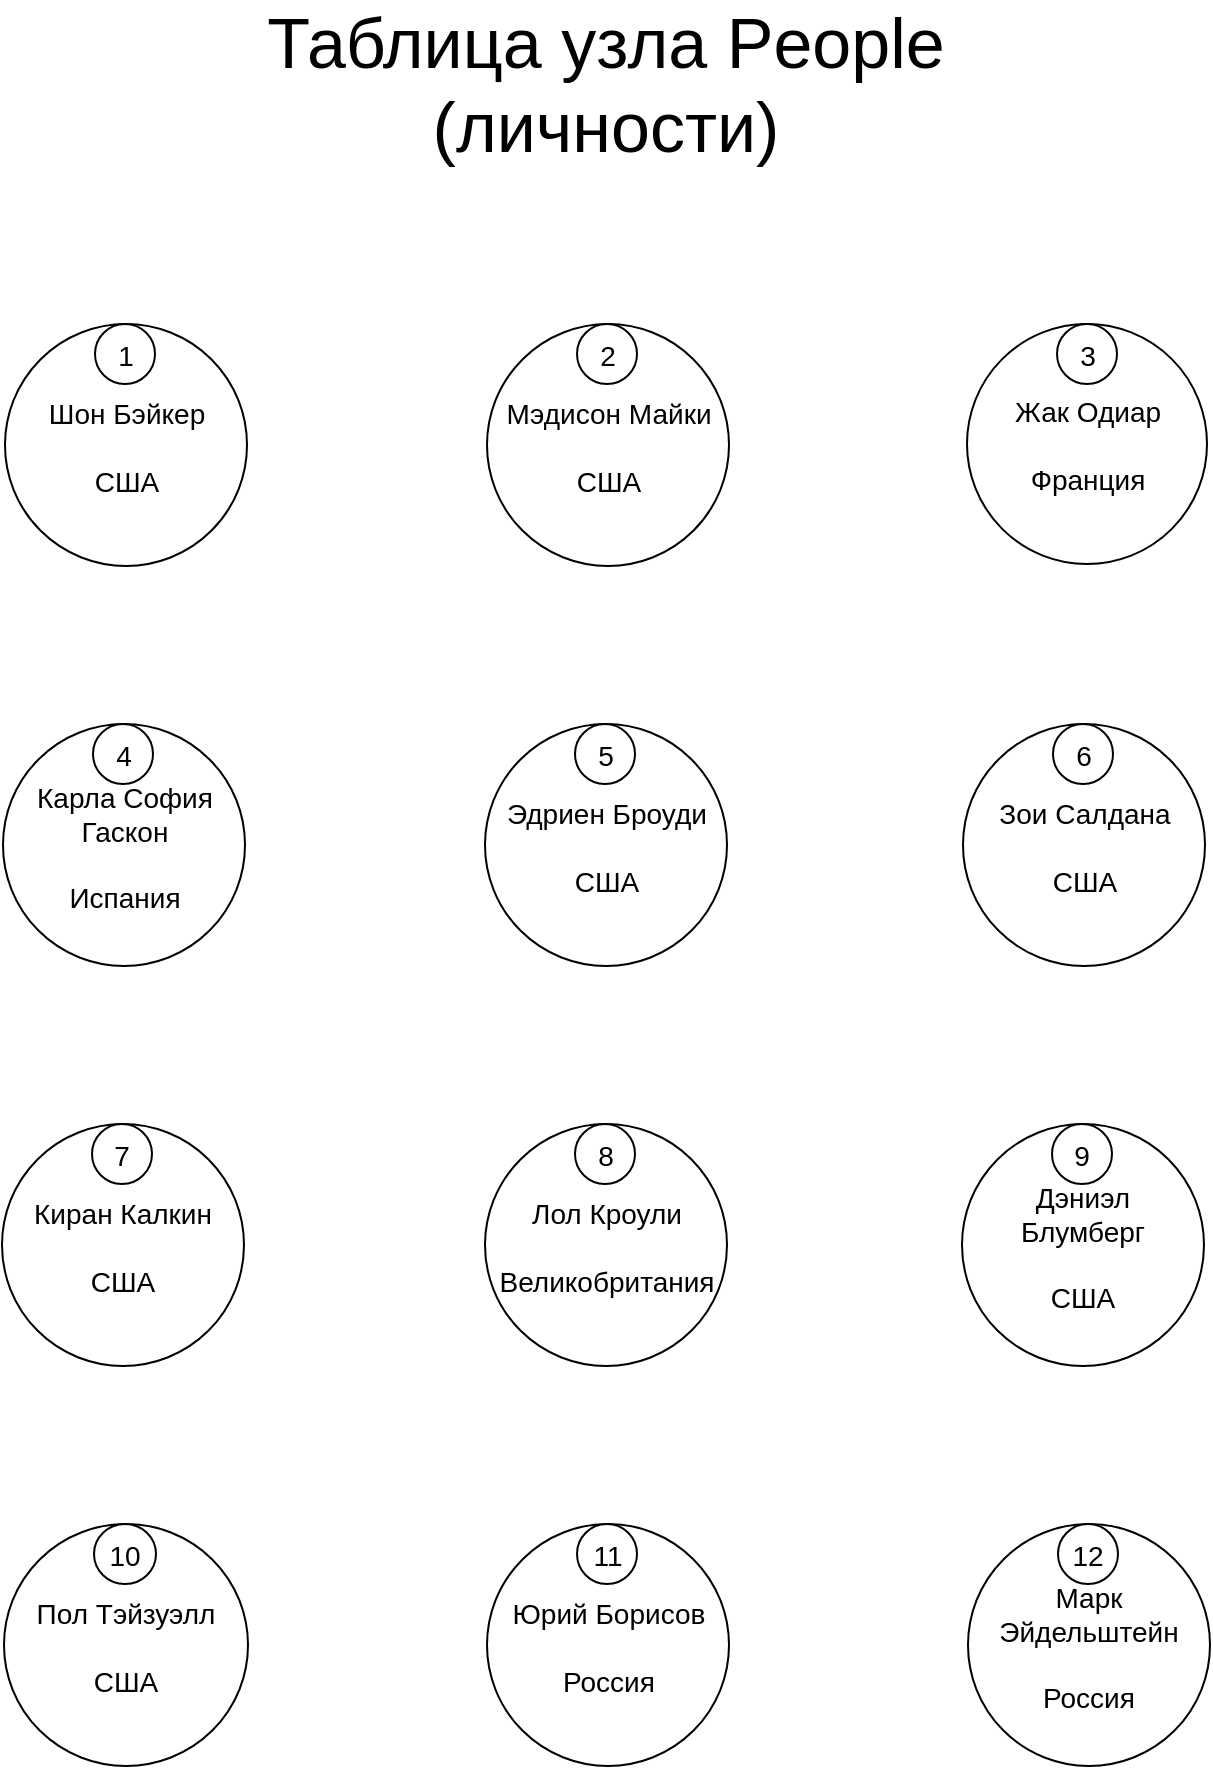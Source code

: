 <mxfile version="27.0.3" pages="6">
  <diagram name="People" id="rRZa9ayrpjKKQ4m4V95-">
    <mxGraphModel dx="1228" dy="563" grid="1" gridSize="10" guides="1" tooltips="1" connect="1" arrows="1" fold="1" page="1" pageScale="1" pageWidth="827" pageHeight="1169" math="0" shadow="0">
      <root>
        <mxCell id="0" />
        <mxCell id="1" parent="0" />
        <mxCell id="0pCz7iM-oLydhysTtthZ-9" value="Карла София Гаскон&lt;br&gt;&lt;br&gt;Испания" style="ellipse;whiteSpace=wrap;html=1;aspect=fixed;verticalAlign=middle;spacingBottom=0;spacingLeft=3;spacingRight=3;fontSize=14;spacingTop=2;" parent="1" vertex="1">
          <mxGeometry x="112.5" y="400" width="121" height="121" as="geometry" />
        </mxCell>
        <mxCell id="0pCz7iM-oLydhysTtthZ-22" value="4" style="ellipse;whiteSpace=wrap;html=1;aspect=fixed;fontSize=14;spacingTop=2;" parent="1" vertex="1">
          <mxGeometry x="157.5" y="400" width="30" height="30" as="geometry" />
        </mxCell>
        <mxCell id="0pCz7iM-oLydhysTtthZ-35" value="Шон Бэйкер&lt;br&gt;&lt;br&gt;США" style="ellipse;whiteSpace=wrap;html=1;aspect=fixed;verticalAlign=middle;spacingBottom=0;spacingLeft=3;spacingRight=3;fontSize=14;spacingTop=2;" parent="1" vertex="1">
          <mxGeometry x="113.5" y="200" width="121" height="121" as="geometry" />
        </mxCell>
        <mxCell id="0pCz7iM-oLydhysTtthZ-36" value="1" style="ellipse;whiteSpace=wrap;html=1;aspect=fixed;fontSize=14;spacingTop=2;" parent="1" vertex="1">
          <mxGeometry x="158.5" y="200" width="30" height="30" as="geometry" />
        </mxCell>
        <mxCell id="0pCz7iM-oLydhysTtthZ-43" value="Мэдисон Майки&lt;br&gt;&lt;br&gt;США" style="ellipse;whiteSpace=wrap;html=1;aspect=fixed;verticalAlign=middle;spacingBottom=0;spacingLeft=3;spacingRight=3;fontSize=14;spacingTop=2;" parent="1" vertex="1">
          <mxGeometry x="354.5" y="200" width="121" height="121" as="geometry" />
        </mxCell>
        <mxCell id="0pCz7iM-oLydhysTtthZ-44" value="2" style="ellipse;whiteSpace=wrap;html=1;aspect=fixed;fontSize=14;spacingTop=2;" parent="1" vertex="1">
          <mxGeometry x="399.5" y="200" width="30" height="30" as="geometry" />
        </mxCell>
        <mxCell id="0pCz7iM-oLydhysTtthZ-46" value="Жак Одиар&lt;br&gt;&lt;br&gt;Франция" style="ellipse;whiteSpace=wrap;html=1;aspect=fixed;verticalAlign=middle;spacingBottom=0;spacingLeft=3;spacingRight=3;fontSize=14;spacingTop=2;" parent="1" vertex="1">
          <mxGeometry x="594.5" y="200" width="120" height="120" as="geometry" />
        </mxCell>
        <mxCell id="0pCz7iM-oLydhysTtthZ-47" value="3" style="ellipse;whiteSpace=wrap;html=1;aspect=fixed;fontSize=14;spacingTop=2;" parent="1" vertex="1">
          <mxGeometry x="639.5" y="200" width="30" height="30" as="geometry" />
        </mxCell>
        <mxCell id="0pCz7iM-oLydhysTtthZ-48" value="Киран Калкин&lt;br&gt;&lt;br&gt;США" style="ellipse;whiteSpace=wrap;html=1;aspect=fixed;verticalAlign=middle;spacingBottom=0;spacingLeft=3;spacingRight=3;fontSize=14;spacingTop=2;" parent="1" vertex="1">
          <mxGeometry x="112" y="600" width="121" height="121" as="geometry" />
        </mxCell>
        <mxCell id="0pCz7iM-oLydhysTtthZ-49" value="7" style="ellipse;whiteSpace=wrap;html=1;aspect=fixed;fontSize=14;spacingTop=2;" parent="1" vertex="1">
          <mxGeometry x="157" y="600" width="30" height="30" as="geometry" />
        </mxCell>
        <mxCell id="0pCz7iM-oLydhysTtthZ-50" value="Зои Салдана&lt;br&gt;&lt;br&gt;США" style="ellipse;whiteSpace=wrap;html=1;aspect=fixed;verticalAlign=middle;spacingBottom=0;spacingLeft=3;spacingRight=3;fontSize=14;spacingTop=2;" parent="1" vertex="1">
          <mxGeometry x="592.5" y="400" width="121" height="121" as="geometry" />
        </mxCell>
        <mxCell id="0pCz7iM-oLydhysTtthZ-51" value="6" style="ellipse;whiteSpace=wrap;html=1;aspect=fixed;fontSize=14;spacingTop=2;" parent="1" vertex="1">
          <mxGeometry x="637.5" y="400" width="30" height="30" as="geometry" />
        </mxCell>
        <mxCell id="0pCz7iM-oLydhysTtthZ-52" value="Эдриен Броуди&lt;br&gt;&lt;br&gt;США" style="ellipse;whiteSpace=wrap;html=1;aspect=fixed;verticalAlign=middle;spacingBottom=0;spacingLeft=3;spacingRight=3;fontSize=14;spacingTop=2;" parent="1" vertex="1">
          <mxGeometry x="353.5" y="400" width="121" height="121" as="geometry" />
        </mxCell>
        <mxCell id="0pCz7iM-oLydhysTtthZ-53" value="5" style="ellipse;whiteSpace=wrap;html=1;aspect=fixed;fontSize=14;spacingTop=2;" parent="1" vertex="1">
          <mxGeometry x="398.5" y="400" width="30" height="30" as="geometry" />
        </mxCell>
        <mxCell id="0pCz7iM-oLydhysTtthZ-61" value="Лол Кроули&lt;br&gt;&lt;br&gt;Великобритания" style="ellipse;whiteSpace=wrap;html=1;aspect=fixed;verticalAlign=middle;spacingBottom=0;spacingLeft=3;spacingRight=3;fontSize=14;spacingTop=2;" parent="1" vertex="1">
          <mxGeometry x="353.5" y="600" width="121" height="121" as="geometry" />
        </mxCell>
        <mxCell id="0pCz7iM-oLydhysTtthZ-62" value="8" style="ellipse;whiteSpace=wrap;html=1;aspect=fixed;fontSize=14;spacingTop=2;" parent="1" vertex="1">
          <mxGeometry x="398.5" y="600" width="30" height="30" as="geometry" />
        </mxCell>
        <mxCell id="0pCz7iM-oLydhysTtthZ-63" value="Дэниэл Блумберг&lt;br&gt;&lt;br&gt;США" style="ellipse;whiteSpace=wrap;html=1;aspect=fixed;verticalAlign=middle;spacingBottom=0;spacingLeft=3;spacingRight=3;fontSize=14;spacingTop=2;" parent="1" vertex="1">
          <mxGeometry x="592" y="600" width="121" height="121" as="geometry" />
        </mxCell>
        <mxCell id="0pCz7iM-oLydhysTtthZ-64" value="9" style="ellipse;whiteSpace=wrap;html=1;aspect=fixed;fontSize=14;spacingTop=2;" parent="1" vertex="1">
          <mxGeometry x="637" y="600" width="30" height="30" as="geometry" />
        </mxCell>
        <mxCell id="0pCz7iM-oLydhysTtthZ-65" value="Пол Тэйзуэлл&lt;br&gt;&lt;br&gt;США" style="ellipse;whiteSpace=wrap;html=1;aspect=fixed;verticalAlign=middle;spacingBottom=0;spacingLeft=3;spacingRight=3;fontSize=14;spacingTop=2;" parent="1" vertex="1">
          <mxGeometry x="113" y="800" width="122" height="121" as="geometry" />
        </mxCell>
        <mxCell id="0pCz7iM-oLydhysTtthZ-66" value="10" style="ellipse;whiteSpace=wrap;html=1;aspect=fixed;fontSize=14;spacingTop=2;" parent="1" vertex="1">
          <mxGeometry x="158" y="800" width="31" height="30" as="geometry" />
        </mxCell>
        <mxCell id="0pCz7iM-oLydhysTtthZ-67" value="Юрий Борисов&lt;br&gt;&lt;br&gt;Россия" style="ellipse;whiteSpace=wrap;html=1;aspect=fixed;verticalAlign=middle;spacingBottom=0;spacingLeft=3;spacingRight=3;fontSize=14;spacingTop=2;" parent="1" vertex="1">
          <mxGeometry x="354.5" y="800" width="121" height="121" as="geometry" />
        </mxCell>
        <mxCell id="0pCz7iM-oLydhysTtthZ-68" value="11" style="ellipse;whiteSpace=wrap;html=1;aspect=fixed;fontSize=14;spacingTop=2;" parent="1" vertex="1">
          <mxGeometry x="399.5" y="800" width="30" height="30" as="geometry" />
        </mxCell>
        <mxCell id="0pCz7iM-oLydhysTtthZ-69" value="Марк Эйдельштейн&lt;br&gt;&lt;br&gt;Россия" style="ellipse;whiteSpace=wrap;html=1;aspect=fixed;verticalAlign=middle;spacingBottom=0;spacingLeft=3;spacingRight=3;fontSize=14;spacingTop=2;" parent="1" vertex="1">
          <mxGeometry x="595" y="800" width="121" height="121" as="geometry" />
        </mxCell>
        <mxCell id="0pCz7iM-oLydhysTtthZ-70" value="12" style="ellipse;whiteSpace=wrap;html=1;aspect=fixed;fontSize=14;spacingTop=2;" parent="1" vertex="1">
          <mxGeometry x="640" y="800" width="30" height="30" as="geometry" />
        </mxCell>
        <mxCell id="Lh9mBoJgN5WhBobccuUO-1" value="Таблица узла People (личности)" style="text;html=1;align=center;verticalAlign=middle;whiteSpace=wrap;rounded=0;fontSize=35;" parent="1" vertex="1">
          <mxGeometry x="194" y="40" width="440" height="80" as="geometry" />
        </mxCell>
      </root>
    </mxGraphModel>
  </diagram>
  <diagram id="D11nDBYLGwjxSzQaPdlM" name="Awards">
    <mxGraphModel dx="2046" dy="1126" grid="1" gridSize="10" guides="1" tooltips="1" connect="1" arrows="1" fold="1" page="1" pageScale="1" pageWidth="827" pageHeight="1169" math="0" shadow="0">
      <root>
        <mxCell id="0" />
        <mxCell id="1" parent="0" />
        <mxCell id="HYNjySGTiomoIbw_Ndt0-1" value="Таблица узла Awards (номинации)" style="text;html=1;align=center;verticalAlign=middle;whiteSpace=wrap;rounded=0;fontSize=35;" vertex="1" parent="1">
          <mxGeometry x="200" y="40" width="440" height="80" as="geometry" />
        </mxCell>
        <mxCell id="HYNjySGTiomoIbw_Ndt0-2" value="Лучший фильм&lt;br&gt;&lt;br&gt;Основная категория" style="shape=hexagon;perimeter=hexagonPerimeter2;whiteSpace=wrap;html=1;fixedSize=1;verticalAlign=middle;spacingTop=5;spacingBottom=2;fontSize=14;fontStyle=0" vertex="1" parent="1">
          <mxGeometry x="93" y="200" width="160" height="120" as="geometry" />
        </mxCell>
        <mxCell id="HYNjySGTiomoIbw_Ndt0-4" value="1" style="shape=hexagon;perimeter=hexagonPerimeter2;whiteSpace=wrap;html=1;fixedSize=1;fontSize=14;fontStyle=0" vertex="1" parent="1">
          <mxGeometry x="134" y="190" width="70" height="30" as="geometry" />
        </mxCell>
        <mxCell id="HYNjySGTiomoIbw_Ndt0-5" value="Лучшая женская роль&lt;br&gt;&lt;br&gt;Актёрская категория" style="shape=hexagon;perimeter=hexagonPerimeter2;whiteSpace=wrap;html=1;fixedSize=1;verticalAlign=middle;spacingTop=5;spacingBottom=2;fontSize=14;fontStyle=0;spacingRight=5;spacingLeft=5;" vertex="1" parent="1">
          <mxGeometry x="333" y="200" width="160" height="120" as="geometry" />
        </mxCell>
        <mxCell id="HYNjySGTiomoIbw_Ndt0-6" value="2" style="shape=hexagon;perimeter=hexagonPerimeter2;whiteSpace=wrap;html=1;fixedSize=1;fontSize=14;fontStyle=0" vertex="1" parent="1">
          <mxGeometry x="378" y="200" width="70" height="30" as="geometry" />
        </mxCell>
        <mxCell id="HYNjySGTiomoIbw_Ndt0-7" value="Лучшая мужская роль&lt;br&gt;&lt;br&gt;Актёрская категория" style="shape=hexagon;perimeter=hexagonPerimeter2;whiteSpace=wrap;html=1;fixedSize=1;verticalAlign=middle;spacingTop=5;spacingBottom=2;fontSize=14;fontStyle=0;spacingRight=5;spacingLeft=5;" vertex="1" parent="1">
          <mxGeometry x="579" y="200" width="160" height="120" as="geometry" />
        </mxCell>
        <mxCell id="HYNjySGTiomoIbw_Ndt0-8" value="3" style="shape=hexagon;perimeter=hexagonPerimeter2;whiteSpace=wrap;html=1;fixedSize=1;fontSize=14;fontStyle=0" vertex="1" parent="1">
          <mxGeometry x="614" y="190" width="70" height="30" as="geometry" />
        </mxCell>
        <mxCell id="HYNjySGTiomoIbw_Ndt0-9" value="Лучшая операторская работа&lt;div&gt;&lt;br&gt;&lt;/div&gt;&lt;div&gt;Техническая категория&lt;/div&gt;" style="shape=hexagon;perimeter=hexagonPerimeter2;whiteSpace=wrap;html=1;fixedSize=1;verticalAlign=middle;spacingTop=30;spacingBottom=2;fontSize=14;fontStyle=0;spacingRight=6;spacingLeft=6;" vertex="1" parent="1">
          <mxGeometry x="89" y="400" width="160" height="120" as="geometry" />
        </mxCell>
        <mxCell id="HYNjySGTiomoIbw_Ndt0-10" value="4" style="shape=hexagon;perimeter=hexagonPerimeter2;whiteSpace=wrap;html=1;fixedSize=1;fontSize=14;fontStyle=0" vertex="1" parent="1">
          <mxGeometry x="134" y="400" width="70" height="30" as="geometry" />
        </mxCell>
        <mxCell id="HYNjySGTiomoIbw_Ndt0-11" value="Лучшая музыка к фильму&lt;div&gt;&lt;br&gt;&lt;/div&gt;&lt;div&gt;Музыка&lt;/div&gt;" style="shape=hexagon;perimeter=hexagonPerimeter2;whiteSpace=wrap;html=1;fixedSize=1;verticalAlign=middle;spacingTop=5;spacingBottom=2;fontSize=14;fontStyle=0;spacingRight=5;spacingLeft=5;" vertex="1" parent="1">
          <mxGeometry x="333" y="400" width="160" height="120" as="geometry" />
        </mxCell>
        <mxCell id="HYNjySGTiomoIbw_Ndt0-12" value="5" style="shape=hexagon;perimeter=hexagonPerimeter2;whiteSpace=wrap;html=1;fixedSize=1;fontSize=14;fontStyle=0" vertex="1" parent="1">
          <mxGeometry x="378" y="400" width="70" height="30" as="geometry" />
        </mxCell>
        <mxCell id="HYNjySGTiomoIbw_Ndt0-13" value="Лучшая режиссура&lt;div&gt;&lt;br&gt;&lt;/div&gt;&lt;div&gt;Режиссура&lt;/div&gt;" style="shape=hexagon;perimeter=hexagonPerimeter2;whiteSpace=wrap;html=1;fixedSize=1;verticalAlign=middle;spacingTop=5;spacingBottom=2;fontSize=14;fontStyle=0;spacingRight=5;spacingLeft=5;" vertex="1" parent="1">
          <mxGeometry x="579" y="400" width="160" height="120" as="geometry" />
        </mxCell>
        <mxCell id="HYNjySGTiomoIbw_Ndt0-14" value="6" style="shape=hexagon;perimeter=hexagonPerimeter2;whiteSpace=wrap;html=1;fixedSize=1;fontSize=14;fontStyle=0" vertex="1" parent="1">
          <mxGeometry x="624" y="400" width="70" height="30" as="geometry" />
        </mxCell>
        <mxCell id="HYNjySGTiomoIbw_Ndt0-15" value="Лучший дизайн костюмов&lt;div&gt;&lt;br&gt;&lt;/div&gt;&lt;div&gt;Техническая категория&lt;/div&gt;" style="shape=hexagon;perimeter=hexagonPerimeter2;whiteSpace=wrap;html=1;fixedSize=1;verticalAlign=middle;spacingTop=28;spacingBottom=2;fontSize=14;fontStyle=0;spacingRight=5;spacingLeft=5;" vertex="1" parent="1">
          <mxGeometry x="89" y="600" width="160" height="120" as="geometry" />
        </mxCell>
        <mxCell id="HYNjySGTiomoIbw_Ndt0-16" value="7" style="shape=hexagon;perimeter=hexagonPerimeter2;whiteSpace=wrap;html=1;fixedSize=1;fontSize=14;fontStyle=0" vertex="1" parent="1">
          <mxGeometry x="134" y="600" width="70" height="30" as="geometry" />
        </mxCell>
        <mxCell id="HYNjySGTiomoIbw_Ndt0-17" value="Лучшая роль второго плана&lt;div&gt;&lt;br&gt;&lt;/div&gt;&lt;div&gt;Актёрская&lt;/div&gt;&lt;div&gt;&amp;nbsp;категория&lt;/div&gt;" style="shape=hexagon;perimeter=hexagonPerimeter2;whiteSpace=wrap;html=1;fixedSize=1;verticalAlign=middle;spacingTop=27;spacingBottom=2;fontSize=14;fontStyle=0;spacingRight=5;spacingLeft=5;" vertex="1" parent="1">
          <mxGeometry x="333" y="600" width="160" height="120" as="geometry" />
        </mxCell>
        <mxCell id="HYNjySGTiomoIbw_Ndt0-18" value="8" style="shape=hexagon;perimeter=hexagonPerimeter2;whiteSpace=wrap;html=1;fixedSize=1;fontSize=14;fontStyle=0" vertex="1" parent="1">
          <mxGeometry x="378" y="600" width="70" height="30" as="geometry" />
        </mxCell>
        <mxCell id="HYNjySGTiomoIbw_Ndt0-19" value="Лучший адаптированный сценарий&lt;div&gt;&lt;br&gt;&lt;/div&gt;&lt;div&gt;Сценарий&lt;/div&gt;" style="shape=hexagon;perimeter=hexagonPerimeter2;whiteSpace=wrap;html=1;fixedSize=1;verticalAlign=middle;spacingTop=26;spacingBottom=2;fontSize=14;fontStyle=0;spacingRight=5;spacingLeft=5;" vertex="1" parent="1">
          <mxGeometry x="579" y="600" width="160" height="120" as="geometry" />
        </mxCell>
        <mxCell id="HYNjySGTiomoIbw_Ndt0-20" value="9" style="shape=hexagon;perimeter=hexagonPerimeter2;whiteSpace=wrap;html=1;fixedSize=1;fontSize=14;fontStyle=0" vertex="1" parent="1">
          <mxGeometry x="624" y="600" width="70" height="30" as="geometry" />
        </mxCell>
        <mxCell id="HYNjySGTiomoIbw_Ndt0-21" value="Лучший монтаж&lt;div&gt;&lt;br&gt;&lt;/div&gt;&lt;div&gt;Техническая&amp;nbsp;&lt;/div&gt;&lt;div&gt;категория&lt;/div&gt;" style="shape=hexagon;perimeter=hexagonPerimeter2;whiteSpace=wrap;html=1;fixedSize=1;verticalAlign=middle;spacingTop=16;spacingBottom=2;fontSize=14;fontStyle=0;spacingRight=15;spacingLeft=12;" vertex="1" parent="1">
          <mxGeometry x="333" y="800" width="160" height="120" as="geometry" />
        </mxCell>
        <mxCell id="HYNjySGTiomoIbw_Ndt0-22" value="10" style="shape=hexagon;perimeter=hexagonPerimeter2;whiteSpace=wrap;html=1;fixedSize=1;fontSize=14;fontStyle=0" vertex="1" parent="1">
          <mxGeometry x="378" y="800" width="70" height="30" as="geometry" />
        </mxCell>
      </root>
    </mxGraphModel>
  </diagram>
  <diagram id="NRX5c79Lk1VGDm65yFIO" name="Movies">
    <mxGraphModel dx="2046" dy="1126" grid="1" gridSize="10" guides="1" tooltips="1" connect="1" arrows="1" fold="1" page="1" pageScale="1" pageWidth="827" pageHeight="1169" math="0" shadow="0">
      <root>
        <mxCell id="0" />
        <mxCell id="1" parent="0" />
        <mxCell id="3dd-IcqMAYXkraEMHa7o-1" value="Таблица узла Movies (фильмы)" style="text;html=1;align=center;verticalAlign=middle;whiteSpace=wrap;rounded=0;fontSize=35;" vertex="1" parent="1">
          <mxGeometry x="240" y="40" width="400" height="80" as="geometry" />
        </mxCell>
        <mxCell id="3dd-IcqMAYXkraEMHa7o-2" value="Анора&lt;div&gt;&lt;br&gt;&lt;/div&gt;&lt;div&gt;США&lt;/div&gt;&lt;div&gt;2024&lt;/div&gt;&lt;div&gt;Драма&lt;/div&gt;" style="rounded=0;whiteSpace=wrap;html=1;spacingTop=0;verticalAlign=bottom;fontSize=14;" vertex="1" parent="1">
          <mxGeometry x="133.75" y="160" width="201" height="120" as="geometry" />
        </mxCell>
        <mxCell id="3dd-IcqMAYXkraEMHa7o-3" value="1" style="rounded=0;whiteSpace=wrap;html=1;fontSize=15;" vertex="1" parent="1">
          <mxGeometry x="214.25" y="160" width="40" height="30" as="geometry" />
        </mxCell>
        <mxCell id="3dd-IcqMAYXkraEMHa7o-4" value="Эмилия Перес&lt;div&gt;&lt;br&gt;&lt;/div&gt;&lt;div&gt;Франция&lt;/div&gt;&lt;div&gt;&amp;nbsp;2024&lt;/div&gt;&lt;div&gt;Мюзикл&lt;/div&gt;" style="rounded=0;whiteSpace=wrap;html=1;spacingTop=0;verticalAlign=bottom;fontSize=14;" vertex="1" parent="1">
          <mxGeometry x="493.75" y="160" width="201" height="120" as="geometry" />
        </mxCell>
        <mxCell id="3dd-IcqMAYXkraEMHa7o-5" value="2" style="rounded=0;whiteSpace=wrap;html=1;fontSize=15;" vertex="1" parent="1">
          <mxGeometry x="574.25" y="160" width="40" height="30" as="geometry" />
        </mxCell>
        <mxCell id="3dd-IcqMAYXkraEMHa7o-6" value="Никому не известный&lt;div&gt;&lt;br&gt;&lt;/div&gt;&lt;div&gt;США&lt;/div&gt;&lt;div&gt;2024&lt;/div&gt;&lt;div&gt;Биография&lt;/div&gt;" style="rounded=0;whiteSpace=wrap;html=1;spacingTop=0;verticalAlign=bottom;fontSize=14;" vertex="1" parent="1">
          <mxGeometry x="133.75" y="320" width="201" height="120" as="geometry" />
        </mxCell>
        <mxCell id="3dd-IcqMAYXkraEMHa7o-7" value="3" style="rounded=0;whiteSpace=wrap;html=1;fontSize=15;" vertex="1" parent="1">
          <mxGeometry x="214.25" y="320" width="40" height="30" as="geometry" />
        </mxCell>
        <mxCell id="3dd-IcqMAYXkraEMHa7o-8" value="Конклав&lt;div&gt;&lt;br&gt;&lt;/div&gt;&lt;div&gt;Великобритания&lt;/div&gt;&lt;div&gt;2024&lt;/div&gt;&lt;div&gt;Триллер&lt;/div&gt;" style="rounded=0;whiteSpace=wrap;html=1;spacingTop=0;verticalAlign=bottom;fontSize=14;" vertex="1" parent="1">
          <mxGeometry x="493.75" y="320" width="201" height="120" as="geometry" />
        </mxCell>
        <mxCell id="3dd-IcqMAYXkraEMHa7o-9" value="4" style="rounded=0;whiteSpace=wrap;html=1;fontSize=15;" vertex="1" parent="1">
          <mxGeometry x="574.25" y="320" width="40" height="30" as="geometry" />
        </mxCell>
        <mxCell id="3dd-IcqMAYXkraEMHa7o-10" value="Мальчишки из «Никеля»&lt;div&gt;&lt;br&gt;&lt;/div&gt;&lt;div&gt;США&lt;/div&gt;&lt;div&gt;2024&lt;/div&gt;&lt;div&gt;Драма&lt;/div&gt;" style="rounded=0;whiteSpace=wrap;html=1;spacingTop=0;verticalAlign=bottom;fontSize=14;" vertex="1" parent="1">
          <mxGeometry x="133.25" y="480" width="201" height="120" as="geometry" />
        </mxCell>
        <mxCell id="3dd-IcqMAYXkraEMHa7o-11" value="5" style="rounded=0;whiteSpace=wrap;html=1;fontSize=15;" vertex="1" parent="1">
          <mxGeometry x="213.75" y="480" width="40" height="30" as="geometry" />
        </mxCell>
        <mxCell id="3dd-IcqMAYXkraEMHa7o-12" value="Субстанция&lt;div&gt;&lt;br&gt;&lt;/div&gt;&lt;div&gt;Франция&lt;/div&gt;&lt;div&gt;2024&lt;/div&gt;&lt;div&gt;Триллер&lt;/div&gt;" style="rounded=0;whiteSpace=wrap;html=1;spacingTop=0;verticalAlign=bottom;fontSize=14;" vertex="1" parent="1">
          <mxGeometry x="133.75" y="640" width="201" height="120" as="geometry" />
        </mxCell>
        <mxCell id="3dd-IcqMAYXkraEMHa7o-13" value="7" style="rounded=0;whiteSpace=wrap;html=1;fontSize=15;" vertex="1" parent="1">
          <mxGeometry x="214.25" y="640" width="40" height="30" as="geometry" />
        </mxCell>
        <mxCell id="3dd-IcqMAYXkraEMHa7o-14" value="Я всё ещё здесь&lt;div&gt;&lt;br&gt;&lt;/div&gt;&lt;div&gt;Бразилия&lt;/div&gt;&lt;div&gt;2024&lt;/div&gt;&lt;div&gt;Драма&lt;/div&gt;" style="rounded=0;whiteSpace=wrap;html=1;spacingTop=0;verticalAlign=bottom;fontSize=14;" vertex="1" parent="1">
          <mxGeometry x="493.25" y="480" width="201" height="120" as="geometry" />
        </mxCell>
        <mxCell id="3dd-IcqMAYXkraEMHa7o-15" value="6" style="rounded=0;whiteSpace=wrap;html=1;fontSize=15;" vertex="1" parent="1">
          <mxGeometry x="573.75" y="480" width="40" height="30" as="geometry" />
        </mxCell>
        <mxCell id="3dd-IcqMAYXkraEMHa7o-16" value="Дюна: Часть вторая&lt;div&gt;&lt;br&gt;&lt;/div&gt;&lt;div&gt;США&lt;/div&gt;&lt;div&gt;2024&lt;/div&gt;&lt;div&gt;Фантастика&lt;/div&gt;" style="rounded=0;whiteSpace=wrap;html=1;spacingTop=0;verticalAlign=bottom;fontSize=14;" vertex="1" parent="1">
          <mxGeometry x="493.75" y="640" width="201" height="120" as="geometry" />
        </mxCell>
        <mxCell id="3dd-IcqMAYXkraEMHa7o-17" value="8" style="rounded=0;whiteSpace=wrap;html=1;fontSize=15;" vertex="1" parent="1">
          <mxGeometry x="574.25" y="640" width="40" height="30" as="geometry" />
        </mxCell>
        <mxCell id="3dd-IcqMAYXkraEMHa7o-18" value="Злая: Сказка&amp;nbsp;&lt;span style=&quot;background-color: transparent; color: light-dark(rgb(0, 0, 0), rgb(255, 255, 255));&quot;&gt;о ведьме Запада&lt;/span&gt;&lt;div&gt;&lt;div&gt;США&lt;/div&gt;&lt;div&gt;2024&lt;/div&gt;&lt;div&gt;Мюзикл&lt;/div&gt;&lt;/div&gt;" style="rounded=0;whiteSpace=wrap;html=1;spacingTop=10;verticalAlign=bottom;fontSize=14;" vertex="1" parent="1">
          <mxGeometry x="133.75" y="800" width="201" height="120" as="geometry" />
        </mxCell>
        <mxCell id="3dd-IcqMAYXkraEMHa7o-19" value="9" style="rounded=0;whiteSpace=wrap;html=1;fontSize=15;" vertex="1" parent="1">
          <mxGeometry x="214.25" y="800" width="40" height="30" as="geometry" />
        </mxCell>
        <mxCell id="3dd-IcqMAYXkraEMHa7o-20" value="Бруталист&lt;div&gt;&lt;br&gt;&lt;/div&gt;&lt;div&gt;Великобритания&lt;/div&gt;&lt;div&gt;2024&lt;/div&gt;&lt;div&gt;Артхаус&lt;/div&gt;" style="rounded=0;whiteSpace=wrap;html=1;spacingTop=0;verticalAlign=bottom;fontSize=14;" vertex="1" parent="1">
          <mxGeometry x="493.75" y="800" width="201" height="120" as="geometry" />
        </mxCell>
        <mxCell id="3dd-IcqMAYXkraEMHa7o-21" value="10" style="rounded=0;whiteSpace=wrap;html=1;fontSize=15;" vertex="1" parent="1">
          <mxGeometry x="574.25" y="800" width="40" height="30" as="geometry" />
        </mxCell>
        <mxCell id="3dd-IcqMAYXkraEMHa7o-22" value="Настоящая боль&lt;div&gt;&lt;br&gt;&lt;/div&gt;&lt;div&gt;США&lt;/div&gt;&lt;div&gt;2024&lt;/div&gt;&lt;div&gt;Драма&lt;/div&gt;" style="rounded=0;whiteSpace=wrap;html=1;spacingTop=0;verticalAlign=bottom;fontSize=14;" vertex="1" parent="1">
          <mxGeometry x="133.75" y="960" width="201" height="120" as="geometry" />
        </mxCell>
        <mxCell id="3dd-IcqMAYXkraEMHa7o-23" value="11" style="rounded=0;whiteSpace=wrap;html=1;fontSize=15;" vertex="1" parent="1">
          <mxGeometry x="214.25" y="960" width="40" height="30" as="geometry" />
        </mxCell>
        <mxCell id="3dd-IcqMAYXkraEMHa7o-24" value="Ученик&lt;div&gt;&lt;br&gt;&lt;/div&gt;&lt;div&gt;США&lt;/div&gt;&lt;div&gt;2024&lt;/div&gt;&lt;div&gt;Драма&lt;/div&gt;" style="rounded=0;whiteSpace=wrap;html=1;spacingTop=0;verticalAlign=bottom;fontSize=14;" vertex="1" parent="1">
          <mxGeometry x="493.75" y="960" width="201" height="120" as="geometry" />
        </mxCell>
        <mxCell id="3dd-IcqMAYXkraEMHa7o-25" value="12" style="rounded=0;whiteSpace=wrap;html=1;fontSize=15;" vertex="1" parent="1">
          <mxGeometry x="574.25" y="960" width="40" height="30" as="geometry" />
        </mxCell>
      </root>
    </mxGraphModel>
  </diagram>
  <diagram id="biFov1QZU-fg4shzr0sg" name="ParticipatedIn">
    <mxGraphModel dx="1705" dy="938" grid="1" gridSize="10" guides="1" tooltips="1" connect="1" arrows="1" fold="1" page="1" pageScale="1" pageWidth="827" pageHeight="1169" math="0" shadow="0">
      <root>
        <mxCell id="0" />
        <mxCell id="1" parent="0" />
        <mxCell id="tLyDuAdQrrAJNY-V71XJ-1" value="Карла София Гаскон&lt;br&gt;&lt;br&gt;Испания" style="ellipse;whiteSpace=wrap;html=1;aspect=fixed;verticalAlign=middle;spacingBottom=0;spacingLeft=3;spacingRight=3;fontSize=14;spacingTop=2;" vertex="1" parent="1">
          <mxGeometry x="678" y="198" width="121" height="121" as="geometry" />
        </mxCell>
        <mxCell id="tLyDuAdQrrAJNY-V71XJ-2" value="4" style="ellipse;whiteSpace=wrap;html=1;aspect=fixed;fontSize=14;spacingTop=2;" vertex="1" parent="1">
          <mxGeometry x="723" y="198" width="30" height="30" as="geometry" />
        </mxCell>
        <mxCell id="_k5kAphX10TgJd9HJMPd-34" style="edgeStyle=orthogonalEdgeStyle;rounded=0;orthogonalLoop=1;jettySize=auto;html=1;entryX=0;entryY=0.75;entryDx=0;entryDy=0;" edge="1" parent="1" source="tLyDuAdQrrAJNY-V71XJ-3" target="_k5kAphX10TgJd9HJMPd-1">
          <mxGeometry relative="1" as="geometry" />
        </mxCell>
        <mxCell id="tLyDuAdQrrAJNY-V71XJ-3" value="Шон Бэйкер&lt;br&gt;&lt;br&gt;США" style="ellipse;whiteSpace=wrap;html=1;aspect=fixed;verticalAlign=middle;spacingBottom=0;spacingLeft=3;spacingRight=3;fontSize=14;spacingTop=2;" vertex="1" parent="1">
          <mxGeometry x="40" y="199.5" width="121" height="121" as="geometry" />
        </mxCell>
        <mxCell id="tLyDuAdQrrAJNY-V71XJ-4" value="1" style="ellipse;whiteSpace=wrap;html=1;aspect=fixed;fontSize=14;spacingTop=2;" vertex="1" parent="1">
          <mxGeometry x="85" y="199.5" width="30" height="30" as="geometry" />
        </mxCell>
        <mxCell id="_k5kAphX10TgJd9HJMPd-33" style="edgeStyle=orthogonalEdgeStyle;rounded=0;orthogonalLoop=1;jettySize=auto;html=1;entryX=1;entryY=0.75;entryDx=0;entryDy=0;" edge="1" parent="1" source="tLyDuAdQrrAJNY-V71XJ-5" target="_k5kAphX10TgJd9HJMPd-1">
          <mxGeometry relative="1" as="geometry">
            <Array as="points">
              <mxPoint x="380" y="485" />
            </Array>
          </mxGeometry>
        </mxCell>
        <mxCell id="tLyDuAdQrrAJNY-V71XJ-5" value="Мэдисон Майки&lt;br&gt;&lt;br&gt;США" style="ellipse;whiteSpace=wrap;html=1;aspect=fixed;verticalAlign=middle;spacingBottom=0;spacingLeft=3;spacingRight=3;fontSize=14;spacingTop=2;" vertex="1" parent="1">
          <mxGeometry x="240.5" y="198" width="121" height="121" as="geometry" />
        </mxCell>
        <mxCell id="tLyDuAdQrrAJNY-V71XJ-6" value="2" style="ellipse;whiteSpace=wrap;html=1;aspect=fixed;fontSize=14;spacingTop=2;" vertex="1" parent="1">
          <mxGeometry x="285.5" y="198" width="30" height="30" as="geometry" />
        </mxCell>
        <mxCell id="_k5kAphX10TgJd9HJMPd-30" style="edgeStyle=orthogonalEdgeStyle;rounded=0;orthogonalLoop=1;jettySize=auto;html=1;" edge="1" parent="1" source="tLyDuAdQrrAJNY-V71XJ-7" target="_k5kAphX10TgJd9HJMPd-3">
          <mxGeometry relative="1" as="geometry" />
        </mxCell>
        <mxCell id="tLyDuAdQrrAJNY-V71XJ-7" value="Жак Одиар&lt;br&gt;&lt;br&gt;Франция" style="ellipse;whiteSpace=wrap;html=1;aspect=fixed;verticalAlign=middle;spacingBottom=0;spacingLeft=3;spacingRight=3;fontSize=14;spacingTop=2;" vertex="1" parent="1">
          <mxGeometry x="480" y="199" width="120" height="120" as="geometry" />
        </mxCell>
        <mxCell id="tLyDuAdQrrAJNY-V71XJ-8" value="3" style="ellipse;whiteSpace=wrap;html=1;aspect=fixed;fontSize=14;spacingTop=2;" vertex="1" parent="1">
          <mxGeometry x="525" y="199" width="30" height="30" as="geometry" />
        </mxCell>
        <mxCell id="tLyDuAdQrrAJNY-V71XJ-9" value="Киран Калкин&lt;br&gt;&lt;br&gt;США" style="ellipse;whiteSpace=wrap;html=1;aspect=fixed;verticalAlign=middle;spacingBottom=0;spacingLeft=3;spacingRight=3;fontSize=14;spacingTop=2;" vertex="1" parent="1">
          <mxGeometry x="688" y="780" width="121" height="121" as="geometry" />
        </mxCell>
        <mxCell id="tLyDuAdQrrAJNY-V71XJ-10" value="7" style="ellipse;whiteSpace=wrap;html=1;aspect=fixed;fontSize=14;spacingTop=2;" vertex="1" parent="1">
          <mxGeometry x="733" y="780" width="30" height="30" as="geometry" />
        </mxCell>
        <mxCell id="_k5kAphX10TgJd9HJMPd-43" style="edgeStyle=orthogonalEdgeStyle;rounded=0;orthogonalLoop=1;jettySize=auto;html=1;entryX=0.5;entryY=1;entryDx=0;entryDy=0;" edge="1" parent="1" source="tLyDuAdQrrAJNY-V71XJ-11" target="_k5kAphX10TgJd9HJMPd-3">
          <mxGeometry relative="1" as="geometry" />
        </mxCell>
        <mxCell id="tLyDuAdQrrAJNY-V71XJ-11" value="Зои Салдана&lt;br&gt;&lt;br&gt;США" style="ellipse;whiteSpace=wrap;html=1;aspect=fixed;verticalAlign=middle;spacingBottom=0;spacingLeft=3;spacingRight=3;fontSize=14;spacingTop=2;" vertex="1" parent="1">
          <mxGeometry x="678" y="600" width="121" height="121" as="geometry" />
        </mxCell>
        <mxCell id="tLyDuAdQrrAJNY-V71XJ-12" value="6" style="ellipse;whiteSpace=wrap;html=1;aspect=fixed;fontSize=14;spacingTop=2;" vertex="1" parent="1">
          <mxGeometry x="723" y="600" width="30" height="30" as="geometry" />
        </mxCell>
        <mxCell id="_k5kAphX10TgJd9HJMPd-47" style="edgeStyle=orthogonalEdgeStyle;rounded=0;orthogonalLoop=1;jettySize=auto;html=1;entryX=0.25;entryY=0;entryDx=0;entryDy=0;" edge="1" parent="1" source="tLyDuAdQrrAJNY-V71XJ-13" target="_k5kAphX10TgJd9HJMPd-19">
          <mxGeometry relative="1" as="geometry" />
        </mxCell>
        <mxCell id="tLyDuAdQrrAJNY-V71XJ-13" value="Эдриен Броуди&lt;br&gt;&lt;br&gt;США" style="ellipse;whiteSpace=wrap;html=1;aspect=fixed;verticalAlign=middle;spacingBottom=0;spacingLeft=3;spacingRight=3;fontSize=14;spacingTop=2;" vertex="1" parent="1">
          <mxGeometry x="50" y="781" width="121" height="121" as="geometry" />
        </mxCell>
        <mxCell id="tLyDuAdQrrAJNY-V71XJ-14" value="5" style="ellipse;whiteSpace=wrap;html=1;aspect=fixed;fontSize=14;spacingTop=2;" vertex="1" parent="1">
          <mxGeometry x="95" y="781" width="30" height="30" as="geometry" />
        </mxCell>
        <mxCell id="_k5kAphX10TgJd9HJMPd-44" style="edgeStyle=orthogonalEdgeStyle;rounded=0;orthogonalLoop=1;jettySize=auto;html=1;entryX=0.25;entryY=0;entryDx=0;entryDy=0;" edge="1" parent="1" source="tLyDuAdQrrAJNY-V71XJ-15" target="_k5kAphX10TgJd9HJMPd-21">
          <mxGeometry relative="1" as="geometry" />
        </mxCell>
        <mxCell id="tLyDuAdQrrAJNY-V71XJ-15" value="Лол Кроули&lt;br&gt;&lt;br&gt;Великобритания" style="ellipse;whiteSpace=wrap;html=1;aspect=fixed;verticalAlign=middle;spacingBottom=0;spacingLeft=3;spacingRight=3;fontSize=14;spacingTop=2;" vertex="1" parent="1">
          <mxGeometry x="489" y="780" width="121" height="121" as="geometry" />
        </mxCell>
        <mxCell id="tLyDuAdQrrAJNY-V71XJ-16" value="8" style="ellipse;whiteSpace=wrap;html=1;aspect=fixed;fontSize=14;spacingTop=2;" vertex="1" parent="1">
          <mxGeometry x="534" y="780" width="30" height="30" as="geometry" />
        </mxCell>
        <mxCell id="_k5kAphX10TgJd9HJMPd-46" style="edgeStyle=orthogonalEdgeStyle;rounded=0;orthogonalLoop=1;jettySize=auto;html=1;entryX=0.75;entryY=0;entryDx=0;entryDy=0;" edge="1" parent="1" source="tLyDuAdQrrAJNY-V71XJ-17" target="_k5kAphX10TgJd9HJMPd-19">
          <mxGeometry relative="1" as="geometry" />
        </mxCell>
        <mxCell id="tLyDuAdQrrAJNY-V71XJ-17" value="Дэниэл Блумберг&lt;br&gt;&lt;br&gt;США" style="ellipse;whiteSpace=wrap;html=1;aspect=fixed;verticalAlign=middle;spacingBottom=0;spacingLeft=3;spacingRight=3;fontSize=14;spacingTop=2;" vertex="1" parent="1">
          <mxGeometry x="247" y="785" width="121" height="121" as="geometry" />
        </mxCell>
        <mxCell id="tLyDuAdQrrAJNY-V71XJ-18" value="9" style="ellipse;whiteSpace=wrap;html=1;aspect=fixed;fontSize=14;spacingTop=2;" vertex="1" parent="1">
          <mxGeometry x="292" y="785" width="30" height="30" as="geometry" />
        </mxCell>
        <mxCell id="_k5kAphX10TgJd9HJMPd-48" value="" style="edgeStyle=orthogonalEdgeStyle;rounded=0;orthogonalLoop=1;jettySize=auto;html=1;" edge="1" parent="1" source="tLyDuAdQrrAJNY-V71XJ-19" target="_k5kAphX10TgJd9HJMPd-18">
          <mxGeometry relative="1" as="geometry" />
        </mxCell>
        <mxCell id="tLyDuAdQrrAJNY-V71XJ-19" value="Пол Тэйзуэлл&lt;br&gt;&lt;br&gt;США" style="ellipse;whiteSpace=wrap;html=1;aspect=fixed;verticalAlign=middle;spacingBottom=0;spacingLeft=3;spacingRight=3;fontSize=14;spacingTop=2;" vertex="1" parent="1">
          <mxGeometry x="919.5" y="210" width="122" height="121" as="geometry" />
        </mxCell>
        <mxCell id="tLyDuAdQrrAJNY-V71XJ-20" value="10" style="ellipse;whiteSpace=wrap;html=1;aspect=fixed;fontSize=14;spacingTop=2;" vertex="1" parent="1">
          <mxGeometry x="964.5" y="210" width="31" height="30" as="geometry" />
        </mxCell>
        <mxCell id="tLyDuAdQrrAJNY-V71XJ-21" value="Юрий Борисов&lt;br&gt;&lt;br&gt;Россия" style="ellipse;whiteSpace=wrap;html=1;aspect=fixed;verticalAlign=middle;spacingBottom=0;spacingLeft=3;spacingRight=3;fontSize=14;spacingTop=2;" vertex="1" parent="1">
          <mxGeometry x="40" y="601.5" width="121" height="121" as="geometry" />
        </mxCell>
        <mxCell id="tLyDuAdQrrAJNY-V71XJ-22" value="11" style="ellipse;whiteSpace=wrap;html=1;aspect=fixed;fontSize=14;spacingTop=2;" vertex="1" parent="1">
          <mxGeometry x="85" y="601.5" width="30" height="30" as="geometry" />
        </mxCell>
        <mxCell id="_k5kAphX10TgJd9HJMPd-39" value="" style="edgeStyle=orthogonalEdgeStyle;rounded=0;orthogonalLoop=1;jettySize=auto;html=1;" edge="1" parent="1" source="tLyDuAdQrrAJNY-V71XJ-23" target="_k5kAphX10TgJd9HJMPd-1">
          <mxGeometry relative="1" as="geometry">
            <Array as="points">
              <mxPoint x="270" y="558" />
              <mxPoint x="234" y="558" />
            </Array>
          </mxGeometry>
        </mxCell>
        <mxCell id="tLyDuAdQrrAJNY-V71XJ-23" value="Марк Эйдельштейн&lt;br&gt;&lt;br&gt;Россия" style="ellipse;whiteSpace=wrap;html=1;aspect=fixed;verticalAlign=middle;spacingBottom=0;spacingLeft=3;spacingRight=3;fontSize=14;spacingTop=2;" vertex="1" parent="1">
          <mxGeometry x="240" y="600" width="121" height="121" as="geometry" />
        </mxCell>
        <mxCell id="tLyDuAdQrrAJNY-V71XJ-24" value="12" style="ellipse;whiteSpace=wrap;html=1;aspect=fixed;fontSize=14;spacingTop=2;" vertex="1" parent="1">
          <mxGeometry x="285" y="600" width="30" height="30" as="geometry" />
        </mxCell>
        <mxCell id="hsNjRXRrUAOO1yWSQj3a-1" value="Таблица ребра ParticipatedIn (участвовали в)" style="text;html=1;align=center;verticalAlign=middle;whiteSpace=wrap;rounded=0;fontSize=35;" vertex="1" parent="1">
          <mxGeometry x="171" y="40" width="485" height="80" as="geometry" />
        </mxCell>
        <mxCell id="_k5kAphX10TgJd9HJMPd-1" value="Анора&lt;div&gt;&lt;br&gt;&lt;/div&gt;&lt;div&gt;США&lt;/div&gt;&lt;div&gt;2024&lt;/div&gt;&lt;div&gt;Драма&lt;/div&gt;" style="rounded=0;whiteSpace=wrap;html=1;spacingTop=0;verticalAlign=bottom;fontSize=14;" vertex="1" parent="1">
          <mxGeometry x="133" y="395" width="201" height="120" as="geometry" />
        </mxCell>
        <mxCell id="_k5kAphX10TgJd9HJMPd-2" value="1" style="rounded=0;whiteSpace=wrap;html=1;fontSize=15;" vertex="1" parent="1">
          <mxGeometry x="213.5" y="395" width="40" height="30" as="geometry" />
        </mxCell>
        <mxCell id="_k5kAphX10TgJd9HJMPd-3" value="Эмилия Перес&lt;div&gt;&lt;br&gt;&lt;/div&gt;&lt;div&gt;Франция&lt;/div&gt;&lt;div&gt;&amp;nbsp;2024&lt;/div&gt;&lt;div&gt;Мюзикл&lt;/div&gt;" style="rounded=0;whiteSpace=wrap;html=1;spacingTop=0;verticalAlign=bottom;fontSize=14;" vertex="1" parent="1">
          <mxGeometry x="493" y="395" width="201" height="120" as="geometry" />
        </mxCell>
        <mxCell id="_k5kAphX10TgJd9HJMPd-4" value="2" style="rounded=0;whiteSpace=wrap;html=1;fontSize=15;" vertex="1" parent="1">
          <mxGeometry x="573.5" y="395" width="40" height="30" as="geometry" />
        </mxCell>
        <mxCell id="_k5kAphX10TgJd9HJMPd-17" value="Злая: Сказка&amp;nbsp;&lt;span style=&quot;background-color: transparent; color: light-dark(rgb(0, 0, 0), rgb(255, 255, 255));&quot;&gt;о ведьме Запада&lt;/span&gt;&lt;div&gt;&lt;div&gt;США&lt;/div&gt;&lt;div&gt;2024&lt;/div&gt;&lt;div&gt;Мюзикл&lt;/div&gt;&lt;/div&gt;" style="rounded=0;whiteSpace=wrap;html=1;spacingTop=10;verticalAlign=bottom;fontSize=14;" vertex="1" parent="1">
          <mxGeometry x="880" y="410.5" width="201" height="120" as="geometry" />
        </mxCell>
        <mxCell id="_k5kAphX10TgJd9HJMPd-18" value="9" style="rounded=0;whiteSpace=wrap;html=1;fontSize=15;" vertex="1" parent="1">
          <mxGeometry x="960.5" y="410.5" width="40" height="30" as="geometry" />
        </mxCell>
        <mxCell id="_k5kAphX10TgJd9HJMPd-19" value="Бруталист&lt;div&gt;&lt;br&gt;&lt;/div&gt;&lt;div&gt;Великобритания&lt;/div&gt;&lt;div&gt;2024&lt;/div&gt;&lt;div&gt;Артхаус&lt;/div&gt;" style="rounded=0;whiteSpace=wrap;html=1;spacingTop=0;verticalAlign=bottom;fontSize=14;" vertex="1" parent="1">
          <mxGeometry x="143" y="980" width="201" height="120" as="geometry" />
        </mxCell>
        <mxCell id="_k5kAphX10TgJd9HJMPd-20" value="10" style="rounded=0;whiteSpace=wrap;html=1;fontSize=15;" vertex="1" parent="1">
          <mxGeometry x="223.5" y="980" width="40" height="30" as="geometry" />
        </mxCell>
        <mxCell id="_k5kAphX10TgJd9HJMPd-21" value="Настоящая боль&lt;div&gt;&lt;br&gt;&lt;/div&gt;&lt;div&gt;США&lt;/div&gt;&lt;div&gt;2024&lt;/div&gt;&lt;div&gt;Драма&lt;/div&gt;" style="rounded=0;whiteSpace=wrap;html=1;spacingTop=0;verticalAlign=bottom;fontSize=14;" vertex="1" parent="1">
          <mxGeometry x="556" y="990" width="201" height="120" as="geometry" />
        </mxCell>
        <mxCell id="_k5kAphX10TgJd9HJMPd-22" value="11" style="rounded=0;whiteSpace=wrap;html=1;fontSize=15;" vertex="1" parent="1">
          <mxGeometry x="636.5" y="990" width="40" height="30" as="geometry" />
        </mxCell>
        <mxCell id="_k5kAphX10TgJd9HJMPd-37" style="edgeStyle=orthogonalEdgeStyle;rounded=0;orthogonalLoop=1;jettySize=auto;html=1;entryX=0.861;entryY=0.031;entryDx=0;entryDy=0;entryPerimeter=0;" edge="1" parent="1" source="tLyDuAdQrrAJNY-V71XJ-1" target="_k5kAphX10TgJd9HJMPd-3">
          <mxGeometry relative="1" as="geometry" />
        </mxCell>
        <mxCell id="_k5kAphX10TgJd9HJMPd-40" style="edgeStyle=orthogonalEdgeStyle;rounded=0;orthogonalLoop=1;jettySize=auto;html=1;entryX=0.944;entryY=1.019;entryDx=0;entryDy=0;entryPerimeter=0;" edge="1" parent="1" source="tLyDuAdQrrAJNY-V71XJ-23" target="_k5kAphX10TgJd9HJMPd-1">
          <mxGeometry relative="1" as="geometry">
            <Array as="points">
              <mxPoint x="270" y="558" />
              <mxPoint x="323" y="558" />
            </Array>
          </mxGeometry>
        </mxCell>
        <mxCell id="_k5kAphX10TgJd9HJMPd-42" style="edgeStyle=orthogonalEdgeStyle;rounded=0;orthogonalLoop=1;jettySize=auto;html=1;entryX=0.075;entryY=1.008;entryDx=0;entryDy=0;entryPerimeter=0;" edge="1" parent="1" source="tLyDuAdQrrAJNY-V71XJ-21" target="_k5kAphX10TgJd9HJMPd-1">
          <mxGeometry relative="1" as="geometry" />
        </mxCell>
        <mxCell id="_k5kAphX10TgJd9HJMPd-45" style="edgeStyle=orthogonalEdgeStyle;rounded=0;orthogonalLoop=1;jettySize=auto;html=1;entryX=0.67;entryY=0.039;entryDx=0;entryDy=0;entryPerimeter=0;" edge="1" parent="1" source="tLyDuAdQrrAJNY-V71XJ-9" target="_k5kAphX10TgJd9HJMPd-21">
          <mxGeometry relative="1" as="geometry" />
        </mxCell>
        <mxCell id="_k5kAphX10TgJd9HJMPd-49" value="Режиссер" style="text;html=1;align=center;verticalAlign=middle;whiteSpace=wrap;rounded=0;horizontal=0;fontSize=19;" vertex="1" parent="1">
          <mxGeometry x="55" y="340" width="60" height="110" as="geometry" />
        </mxCell>
        <mxCell id="_k5kAphX10TgJd9HJMPd-50" value="Актриса" style="text;html=1;align=center;verticalAlign=middle;whiteSpace=wrap;rounded=0;horizontal=0;fontSize=19;" vertex="1" parent="1">
          <mxGeometry x="334" y="300.5" width="60" height="110" as="geometry" />
        </mxCell>
        <mxCell id="_k5kAphX10TgJd9HJMPd-51" value="Актер второго плана" style="text;html=1;align=center;verticalAlign=middle;whiteSpace=wrap;rounded=0;horizontal=0;fontSize=16;" vertex="1" parent="1">
          <mxGeometry x="55" y="471.5" width="60" height="130" as="geometry" />
        </mxCell>
        <mxCell id="_k5kAphX10TgJd9HJMPd-54" value="Актер" style="text;html=1;align=center;verticalAlign=middle;whiteSpace=wrap;rounded=0;horizontal=0;fontSize=19;" vertex="1" parent="1">
          <mxGeometry x="187" y="515" width="60" height="110" as="geometry" />
        </mxCell>
        <mxCell id="_k5kAphX10TgJd9HJMPd-55" value="Продюсер" style="text;html=1;align=center;verticalAlign=middle;whiteSpace=wrap;rounded=0;horizontal=0;fontSize=17;" vertex="1" parent="1">
          <mxGeometry x="315" y="510" width="60" height="110" as="geometry" />
        </mxCell>
        <mxCell id="_k5kAphX10TgJd9HJMPd-56" value="Актриса второго плана" style="text;html=1;align=center;verticalAlign=middle;whiteSpace=wrap;rounded=0;horizontal=0;fontSize=19;" vertex="1" parent="1">
          <mxGeometry x="718.5" y="500" width="60" height="110" as="geometry" />
        </mxCell>
        <mxCell id="_k5kAphX10TgJd9HJMPd-57" value="Режиссер" style="text;html=1;align=center;verticalAlign=middle;whiteSpace=wrap;rounded=0;horizontal=0;fontSize=17;" vertex="1" parent="1">
          <mxGeometry x="495" y="300.5" width="60" height="110" as="geometry" />
        </mxCell>
        <mxCell id="_k5kAphX10TgJd9HJMPd-58" value="Актриса" style="text;html=1;align=center;verticalAlign=middle;whiteSpace=wrap;rounded=0;horizontal=0;fontSize=19;" vertex="1" parent="1">
          <mxGeometry x="718" y="315" width="60" height="110" as="geometry" />
        </mxCell>
        <mxCell id="_k5kAphX10TgJd9HJMPd-59" value="Актёр" style="text;html=1;align=center;verticalAlign=middle;whiteSpace=wrap;rounded=0;horizontal=0;fontSize=19;" vertex="1" parent="1">
          <mxGeometry x="65" y="900" width="60" height="110" as="geometry" />
        </mxCell>
        <mxCell id="_k5kAphX10TgJd9HJMPd-60" value="Композитор" style="text;html=1;align=center;verticalAlign=middle;whiteSpace=wrap;rounded=0;horizontal=0;fontSize=19;" vertex="1" parent="1">
          <mxGeometry x="334" y="880" width="60" height="110" as="geometry" />
        </mxCell>
        <mxCell id="_k5kAphX10TgJd9HJMPd-61" value="Оператор" style="text;html=1;align=center;verticalAlign=middle;whiteSpace=wrap;rounded=0;horizontal=0;fontSize=19;" vertex="1" parent="1">
          <mxGeometry x="504" y="890" width="60" height="110" as="geometry" />
        </mxCell>
        <mxCell id="_k5kAphX10TgJd9HJMPd-62" value="Актёр второго плана" style="text;html=1;align=center;verticalAlign=middle;whiteSpace=wrap;rounded=0;horizontal=0;fontSize=19;" vertex="1" parent="1">
          <mxGeometry x="733" y="890" width="60" height="110" as="geometry" />
        </mxCell>
        <mxCell id="_k5kAphX10TgJd9HJMPd-63" value="Костюмер" style="text;html=1;align=center;verticalAlign=middle;whiteSpace=wrap;rounded=0;horizontal=0;fontSize=19;" vertex="1" parent="1">
          <mxGeometry x="890" y="300.5" width="60" height="110" as="geometry" />
        </mxCell>
      </root>
    </mxGraphModel>
  </diagram>
  <diagram id="MngSMslagRJcBj1kSGKt" name="NominatedFor">
    <mxGraphModel dx="3410" dy="1877" grid="1" gridSize="10" guides="1" tooltips="1" connect="1" arrows="1" fold="1" page="1" pageScale="1" pageWidth="827" pageHeight="1169" math="0" shadow="0">
      <root>
        <mxCell id="0" />
        <mxCell id="1" parent="0" />
        <mxCell id="QNODYNEYIzRXW8Au8dHJ-1" value="Таблица ребра&amp;nbsp;NominatedFor&amp;nbsp; (номинированы на)" style="text;html=1;align=center;verticalAlign=middle;whiteSpace=wrap;rounded=0;fontSize=35;" vertex="1" parent="1">
          <mxGeometry x="525" y="40" width="560" height="80" as="geometry" />
        </mxCell>
        <mxCell id="Q8LzYDapmo7PTYT17foK-1" value="Лучший фильм&lt;br&gt;&lt;br&gt;Основная категория" style="shape=hexagon;perimeter=hexagonPerimeter2;whiteSpace=wrap;html=1;fixedSize=1;verticalAlign=middle;spacingTop=5;spacingBottom=2;fontSize=14;fontStyle=0" vertex="1" parent="1">
          <mxGeometry x="335" y="319" width="160" height="120" as="geometry" />
        </mxCell>
        <mxCell id="Q8LzYDapmo7PTYT17foK-2" value="1" style="shape=hexagon;perimeter=hexagonPerimeter2;whiteSpace=wrap;html=1;fixedSize=1;fontSize=14;fontStyle=0" vertex="1" parent="1">
          <mxGeometry x="380" y="319" width="70" height="30" as="geometry" />
        </mxCell>
        <mxCell id="Q8LzYDapmo7PTYT17foK-3" value="Лучшая женская роль&lt;br&gt;&lt;br&gt;Актёрская категория" style="shape=hexagon;perimeter=hexagonPerimeter2;whiteSpace=wrap;html=1;fixedSize=1;verticalAlign=middle;spacingTop=5;spacingBottom=2;fontSize=14;fontStyle=0;spacingRight=5;spacingLeft=5;" vertex="1" parent="1">
          <mxGeometry x="174" y="680" width="160" height="120" as="geometry" />
        </mxCell>
        <mxCell id="Q8LzYDapmo7PTYT17foK-4" value="2" style="shape=hexagon;perimeter=hexagonPerimeter2;whiteSpace=wrap;html=1;fixedSize=1;fontSize=14;fontStyle=0" vertex="1" parent="1">
          <mxGeometry x="219" y="680" width="70" height="30" as="geometry" />
        </mxCell>
        <mxCell id="Q8LzYDapmo7PTYT17foK-5" value="Лучшая мужская роль&lt;br&gt;&lt;br&gt;Актёрская категория" style="shape=hexagon;perimeter=hexagonPerimeter2;whiteSpace=wrap;html=1;fixedSize=1;verticalAlign=middle;spacingTop=5;spacingBottom=2;fontSize=14;fontStyle=0;spacingRight=5;spacingLeft=5;" vertex="1" parent="1">
          <mxGeometry x="494" y="680" width="160" height="120" as="geometry" />
        </mxCell>
        <mxCell id="Q8LzYDapmo7PTYT17foK-6" value="3" style="shape=hexagon;perimeter=hexagonPerimeter2;whiteSpace=wrap;html=1;fixedSize=1;fontSize=14;fontStyle=0" vertex="1" parent="1">
          <mxGeometry x="539" y="680" width="70" height="30" as="geometry" />
        </mxCell>
        <mxCell id="Q8LzYDapmo7PTYT17foK-7" value="Лучшая операторская работа&lt;div&gt;&lt;br&gt;&lt;/div&gt;&lt;div&gt;Техническая категория&lt;/div&gt;" style="shape=hexagon;perimeter=hexagonPerimeter2;whiteSpace=wrap;html=1;fixedSize=1;verticalAlign=middle;spacingTop=30;spacingBottom=2;fontSize=14;fontStyle=0;spacingRight=6;spacingLeft=6;" vertex="1" parent="1">
          <mxGeometry x="916" y="160" width="160" height="120" as="geometry" />
        </mxCell>
        <mxCell id="Q8LzYDapmo7PTYT17foK-8" value="4" style="shape=hexagon;perimeter=hexagonPerimeter2;whiteSpace=wrap;html=1;fixedSize=1;fontSize=14;fontStyle=0" vertex="1" parent="1">
          <mxGeometry x="961" y="160" width="70" height="30" as="geometry" />
        </mxCell>
        <mxCell id="Q8LzYDapmo7PTYT17foK-9" value="Лучшая музыка к фильму&lt;div&gt;&lt;br&gt;&lt;/div&gt;&lt;div&gt;Музыка&lt;/div&gt;" style="shape=hexagon;perimeter=hexagonPerimeter2;whiteSpace=wrap;html=1;fixedSize=1;verticalAlign=middle;spacingTop=5;spacingBottom=2;fontSize=14;fontStyle=0;spacingRight=5;spacingLeft=5;" vertex="1" parent="1">
          <mxGeometry x="1160" y="160" width="160" height="120" as="geometry" />
        </mxCell>
        <mxCell id="Q8LzYDapmo7PTYT17foK-10" value="5" style="shape=hexagon;perimeter=hexagonPerimeter2;whiteSpace=wrap;html=1;fixedSize=1;fontSize=14;fontStyle=0" vertex="1" parent="1">
          <mxGeometry x="1205" y="160" width="70" height="30" as="geometry" />
        </mxCell>
        <mxCell id="Q8LzYDapmo7PTYT17foK-11" value="Лучшая режиссура&lt;div&gt;&lt;br&gt;&lt;/div&gt;&lt;div&gt;Режиссура&lt;/div&gt;" style="shape=hexagon;perimeter=hexagonPerimeter2;whiteSpace=wrap;html=1;fixedSize=1;verticalAlign=middle;spacingTop=5;spacingBottom=2;fontSize=14;fontStyle=0;spacingRight=5;spacingLeft=5;" vertex="1" parent="1">
          <mxGeometry x="1406" y="160" width="160" height="120" as="geometry" />
        </mxCell>
        <mxCell id="Q8LzYDapmo7PTYT17foK-12" value="6" style="shape=hexagon;perimeter=hexagonPerimeter2;whiteSpace=wrap;html=1;fixedSize=1;fontSize=14;fontStyle=0" vertex="1" parent="1">
          <mxGeometry x="1451" y="160" width="70" height="30" as="geometry" />
        </mxCell>
        <mxCell id="Q8LzYDapmo7PTYT17foK-13" value="Лучший дизайн костюмов&lt;div&gt;&lt;br&gt;&lt;/div&gt;&lt;div&gt;Техническая категория&lt;/div&gt;" style="shape=hexagon;perimeter=hexagonPerimeter2;whiteSpace=wrap;html=1;fixedSize=1;verticalAlign=middle;spacingTop=28;spacingBottom=2;fontSize=14;fontStyle=0;spacingRight=5;spacingLeft=5;" vertex="1" parent="1">
          <mxGeometry x="920" y="521" width="160" height="120" as="geometry" />
        </mxCell>
        <mxCell id="Q8LzYDapmo7PTYT17foK-14" value="7" style="shape=hexagon;perimeter=hexagonPerimeter2;whiteSpace=wrap;html=1;fixedSize=1;fontSize=14;fontStyle=0" vertex="1" parent="1">
          <mxGeometry x="965" y="521" width="70" height="30" as="geometry" />
        </mxCell>
        <mxCell id="Q8LzYDapmo7PTYT17foK-15" value="Лучшая роль второго плана&lt;div&gt;&lt;br&gt;&lt;/div&gt;&lt;div&gt;Актёрская&lt;/div&gt;&lt;div&gt;&amp;nbsp;категория&lt;/div&gt;" style="shape=hexagon;perimeter=hexagonPerimeter2;whiteSpace=wrap;html=1;fixedSize=1;verticalAlign=middle;spacingTop=27;spacingBottom=2;fontSize=14;fontStyle=0;spacingRight=5;spacingLeft=5;" vertex="1" parent="1">
          <mxGeometry x="1161" y="1000" width="160" height="120" as="geometry" />
        </mxCell>
        <mxCell id="Q8LzYDapmo7PTYT17foK-16" value="8" style="shape=hexagon;perimeter=hexagonPerimeter2;whiteSpace=wrap;html=1;fixedSize=1;fontSize=14;fontStyle=0" vertex="1" parent="1">
          <mxGeometry x="1206" y="1000" width="70" height="30" as="geometry" />
        </mxCell>
        <mxCell id="Q8LzYDapmo7PTYT17foK-17" value="Лучший адаптированный сценарий&lt;div&gt;&lt;br&gt;&lt;/div&gt;&lt;div&gt;Сценарий&lt;/div&gt;" style="shape=hexagon;perimeter=hexagonPerimeter2;whiteSpace=wrap;html=1;fixedSize=1;verticalAlign=middle;spacingTop=26;spacingBottom=2;fontSize=14;fontStyle=0;spacingRight=5;spacingLeft=5;" vertex="1" parent="1">
          <mxGeometry x="1400" y="521" width="160" height="120" as="geometry" />
        </mxCell>
        <mxCell id="Q8LzYDapmo7PTYT17foK-18" value="9" style="shape=hexagon;perimeter=hexagonPerimeter2;whiteSpace=wrap;html=1;fixedSize=1;fontSize=14;fontStyle=0" vertex="1" parent="1">
          <mxGeometry x="1445" y="521" width="70" height="30" as="geometry" />
        </mxCell>
        <mxCell id="Q8LzYDapmo7PTYT17foK-19" value="Лучший монтаж&lt;div&gt;&lt;br&gt;&lt;/div&gt;&lt;div&gt;Техническая&amp;nbsp;&lt;/div&gt;&lt;div&gt;категория&lt;/div&gt;" style="shape=hexagon;perimeter=hexagonPerimeter2;whiteSpace=wrap;html=1;fixedSize=1;verticalAlign=middle;spacingTop=16;spacingBottom=2;fontSize=14;fontStyle=0;spacingRight=15;spacingLeft=12;" vertex="1" parent="1">
          <mxGeometry x="1161" y="521" width="160" height="120" as="geometry" />
        </mxCell>
        <mxCell id="Q8LzYDapmo7PTYT17foK-20" value="10" style="shape=hexagon;perimeter=hexagonPerimeter2;whiteSpace=wrap;html=1;fixedSize=1;fontSize=14;fontStyle=0" vertex="1" parent="1">
          <mxGeometry x="1206" y="521" width="70" height="30" as="geometry" />
        </mxCell>
        <mxCell id="LwVBGlR6ada64knceXSD-39" style="edgeStyle=orthogonalEdgeStyle;rounded=0;orthogonalLoop=1;jettySize=auto;html=1;entryX=0.625;entryY=1;entryDx=0;entryDy=0;" edge="1" parent="1" source="Do4pZeh0UglsIti_wb2a-1" target="Q8LzYDapmo7PTYT17foK-3">
          <mxGeometry relative="1" as="geometry" />
        </mxCell>
        <mxCell id="Do4pZeh0UglsIti_wb2a-1" value="Карла София Гаскон&lt;br&gt;&lt;br&gt;Испания" style="ellipse;whiteSpace=wrap;html=1;aspect=fixed;verticalAlign=middle;spacingBottom=0;spacingLeft=3;spacingRight=3;fontSize=14;spacingTop=2;" vertex="1" parent="1">
          <mxGeometry x="293.5" y="840" width="121" height="121" as="geometry" />
        </mxCell>
        <mxCell id="Do4pZeh0UglsIti_wb2a-2" value="4" style="ellipse;whiteSpace=wrap;html=1;aspect=fixed;fontSize=14;spacingTop=2;" vertex="1" parent="1">
          <mxGeometry x="338.5" y="840" width="30" height="30" as="geometry" />
        </mxCell>
        <mxCell id="Do4pZeh0UglsIti_wb2a-5" value="Мэдисон Майки&lt;br&gt;&lt;br&gt;США" style="ellipse;whiteSpace=wrap;html=1;aspect=fixed;verticalAlign=middle;spacingBottom=0;spacingLeft=3;spacingRight=3;fontSize=14;spacingTop=2;" vertex="1" parent="1">
          <mxGeometry x="93.5" y="840" width="121" height="121" as="geometry" />
        </mxCell>
        <mxCell id="Do4pZeh0UglsIti_wb2a-6" value="2" style="ellipse;whiteSpace=wrap;html=1;aspect=fixed;fontSize=14;spacingTop=2;" vertex="1" parent="1">
          <mxGeometry x="138.5" y="840" width="30" height="30" as="geometry" />
        </mxCell>
        <mxCell id="LwVBGlR6ada64knceXSD-43" value="" style="edgeStyle=orthogonalEdgeStyle;rounded=0;orthogonalLoop=1;jettySize=auto;html=1;" edge="1" parent="1" source="Do4pZeh0UglsIti_wb2a-7" target="Q8LzYDapmo7PTYT17foK-11">
          <mxGeometry relative="1" as="geometry" />
        </mxCell>
        <mxCell id="Do4pZeh0UglsIti_wb2a-7" value="Жак Одиар&lt;br&gt;&lt;br&gt;Франция" style="ellipse;whiteSpace=wrap;html=1;aspect=fixed;verticalAlign=middle;spacingBottom=0;spacingLeft=3;spacingRight=3;fontSize=14;spacingTop=2;" vertex="1" parent="1">
          <mxGeometry x="1426" y="318" width="120" height="120" as="geometry" />
        </mxCell>
        <mxCell id="Do4pZeh0UglsIti_wb2a-8" value="3" style="ellipse;whiteSpace=wrap;html=1;aspect=fixed;fontSize=14;spacingTop=2;" vertex="1" parent="1">
          <mxGeometry x="1471" y="318" width="30" height="30" as="geometry" />
        </mxCell>
        <mxCell id="EDYZXefzFXcYn9e42mZZ-5" style="edgeStyle=orthogonalEdgeStyle;rounded=0;orthogonalLoop=1;jettySize=auto;html=1;entryX=1;entryY=0.25;entryDx=0;entryDy=0;" edge="1" parent="1" source="Do4pZeh0UglsIti_wb2a-9" target="Q8LzYDapmo7PTYT17foK-15">
          <mxGeometry relative="1" as="geometry" />
        </mxCell>
        <mxCell id="Do4pZeh0UglsIti_wb2a-9" value="Киран Калкин&lt;br&gt;&lt;br&gt;США" style="ellipse;whiteSpace=wrap;html=1;aspect=fixed;verticalAlign=middle;spacingBottom=0;spacingLeft=3;spacingRight=3;fontSize=14;spacingTop=2;" vertex="1" parent="1">
          <mxGeometry x="1360" y="840" width="121" height="121" as="geometry" />
        </mxCell>
        <mxCell id="Do4pZeh0UglsIti_wb2a-10" value="7" style="ellipse;whiteSpace=wrap;html=1;aspect=fixed;fontSize=14;spacingTop=2;" vertex="1" parent="1">
          <mxGeometry x="1405" y="840" width="30" height="30" as="geometry" />
        </mxCell>
        <mxCell id="EDYZXefzFXcYn9e42mZZ-4" value="" style="edgeStyle=orthogonalEdgeStyle;rounded=0;orthogonalLoop=1;jettySize=auto;html=1;" edge="1" parent="1" source="Do4pZeh0UglsIti_wb2a-11" target="Q8LzYDapmo7PTYT17foK-16">
          <mxGeometry relative="1" as="geometry" />
        </mxCell>
        <mxCell id="Do4pZeh0UglsIti_wb2a-11" value="Зои Салдана&lt;br&gt;&lt;br&gt;США" style="ellipse;whiteSpace=wrap;html=1;aspect=fixed;verticalAlign=middle;spacingBottom=0;spacingLeft=3;spacingRight=3;fontSize=14;spacingTop=2;" vertex="1" parent="1">
          <mxGeometry x="1180.5" y="840" width="121" height="121" as="geometry" />
        </mxCell>
        <mxCell id="Do4pZeh0UglsIti_wb2a-12" value="6" style="ellipse;whiteSpace=wrap;html=1;aspect=fixed;fontSize=14;spacingTop=2;" vertex="1" parent="1">
          <mxGeometry x="1225.5" y="840" width="30" height="30" as="geometry" />
        </mxCell>
        <mxCell id="Do4pZeh0UglsIti_wb2a-13" value="Эдриен Броуди&lt;br&gt;&lt;br&gt;США" style="ellipse;whiteSpace=wrap;html=1;aspect=fixed;verticalAlign=middle;spacingBottom=0;spacingLeft=3;spacingRight=3;fontSize=14;spacingTop=2;" vertex="1" parent="1">
          <mxGeometry x="513.5" y="840" width="121" height="121" as="geometry" />
        </mxCell>
        <mxCell id="LwVBGlR6ada64knceXSD-40" value="" style="edgeStyle=orthogonalEdgeStyle;rounded=0;orthogonalLoop=1;jettySize=auto;html=1;" edge="1" parent="1" source="Do4pZeh0UglsIti_wb2a-14" target="Q8LzYDapmo7PTYT17foK-5">
          <mxGeometry relative="1" as="geometry" />
        </mxCell>
        <mxCell id="Do4pZeh0UglsIti_wb2a-14" value="5" style="ellipse;whiteSpace=wrap;html=1;aspect=fixed;fontSize=14;spacingTop=2;" vertex="1" parent="1">
          <mxGeometry x="558.5" y="840" width="30" height="30" as="geometry" />
        </mxCell>
        <mxCell id="LwVBGlR6ada64knceXSD-41" value="" style="edgeStyle=orthogonalEdgeStyle;rounded=0;orthogonalLoop=1;jettySize=auto;html=1;" edge="1" parent="1" source="Do4pZeh0UglsIti_wb2a-15" target="Q8LzYDapmo7PTYT17foK-7">
          <mxGeometry relative="1" as="geometry" />
        </mxCell>
        <mxCell id="Do4pZeh0UglsIti_wb2a-15" value="Лол Кроули&lt;br&gt;&lt;br&gt;Великобритания" style="ellipse;whiteSpace=wrap;html=1;aspect=fixed;verticalAlign=middle;spacingBottom=0;spacingLeft=3;spacingRight=3;fontSize=14;spacingTop=2;" vertex="1" parent="1">
          <mxGeometry x="935.5" y="318" width="121" height="121" as="geometry" />
        </mxCell>
        <mxCell id="Do4pZeh0UglsIti_wb2a-16" value="8" style="ellipse;whiteSpace=wrap;html=1;aspect=fixed;fontSize=14;spacingTop=2;" vertex="1" parent="1">
          <mxGeometry x="980.5" y="318" width="30" height="30" as="geometry" />
        </mxCell>
        <mxCell id="LwVBGlR6ada64knceXSD-42" value="" style="edgeStyle=orthogonalEdgeStyle;rounded=0;orthogonalLoop=1;jettySize=auto;html=1;" edge="1" parent="1" source="Do4pZeh0UglsIti_wb2a-17" target="Q8LzYDapmo7PTYT17foK-9">
          <mxGeometry relative="1" as="geometry" />
        </mxCell>
        <mxCell id="Do4pZeh0UglsIti_wb2a-17" value="Дэниэл Блумберг&lt;br&gt;&lt;br&gt;США" style="ellipse;whiteSpace=wrap;html=1;aspect=fixed;verticalAlign=middle;spacingBottom=0;spacingLeft=3;spacingRight=3;fontSize=14;spacingTop=2;" vertex="1" parent="1">
          <mxGeometry x="1180" y="318" width="121" height="121" as="geometry" />
        </mxCell>
        <mxCell id="Do4pZeh0UglsIti_wb2a-18" value="9" style="ellipse;whiteSpace=wrap;html=1;aspect=fixed;fontSize=14;spacingTop=2;" vertex="1" parent="1">
          <mxGeometry x="1225" y="318" width="30" height="30" as="geometry" />
        </mxCell>
        <mxCell id="EDYZXefzFXcYn9e42mZZ-7" value="" style="edgeStyle=orthogonalEdgeStyle;rounded=0;orthogonalLoop=1;jettySize=auto;html=1;" edge="1" parent="1" source="Do4pZeh0UglsIti_wb2a-19" target="Q8LzYDapmo7PTYT17foK-13">
          <mxGeometry relative="1" as="geometry" />
        </mxCell>
        <mxCell id="Do4pZeh0UglsIti_wb2a-19" value="Пол Тэйзуэлл&lt;br&gt;&lt;br&gt;США" style="ellipse;whiteSpace=wrap;html=1;aspect=fixed;verticalAlign=middle;spacingBottom=0;spacingLeft=3;spacingRight=3;fontSize=14;spacingTop=2;" vertex="1" parent="1">
          <mxGeometry x="939" y="679" width="122" height="121" as="geometry" />
        </mxCell>
        <mxCell id="Do4pZeh0UglsIti_wb2a-20" value="10" style="ellipse;whiteSpace=wrap;html=1;aspect=fixed;fontSize=14;spacingTop=2;" vertex="1" parent="1">
          <mxGeometry x="984" y="679" width="31" height="30" as="geometry" />
        </mxCell>
        <mxCell id="EDYZXefzFXcYn9e42mZZ-3" style="edgeStyle=orthogonalEdgeStyle;rounded=0;orthogonalLoop=1;jettySize=auto;html=1;entryX=0;entryY=0.25;entryDx=0;entryDy=0;" edge="1" parent="1" source="Do4pZeh0UglsIti_wb2a-21" target="Q8LzYDapmo7PTYT17foK-15">
          <mxGeometry relative="1" as="geometry" />
        </mxCell>
        <mxCell id="Do4pZeh0UglsIti_wb2a-21" value="Юрий Борисов&lt;br&gt;&lt;br&gt;Россия" style="ellipse;whiteSpace=wrap;html=1;aspect=fixed;verticalAlign=middle;spacingBottom=0;spacingLeft=3;spacingRight=3;fontSize=14;spacingTop=2;" vertex="1" parent="1">
          <mxGeometry x="1010" y="840" width="121" height="121" as="geometry" />
        </mxCell>
        <mxCell id="Do4pZeh0UglsIti_wb2a-22" value="11" style="ellipse;whiteSpace=wrap;html=1;aspect=fixed;fontSize=14;spacingTop=2;" vertex="1" parent="1">
          <mxGeometry x="1055" y="840" width="30" height="30" as="geometry" />
        </mxCell>
        <mxCell id="LwVBGlR6ada64knceXSD-32" style="edgeStyle=orthogonalEdgeStyle;rounded=0;orthogonalLoop=1;jettySize=auto;html=1;entryX=0.375;entryY=0;entryDx=0;entryDy=0;" edge="1" parent="1" source="LwVBGlR6ada64knceXSD-1" target="Q8LzYDapmo7PTYT17foK-2">
          <mxGeometry relative="1" as="geometry" />
        </mxCell>
        <mxCell id="LwVBGlR6ada64knceXSD-1" value="Анора&lt;div&gt;&lt;br&gt;&lt;/div&gt;&lt;div&gt;США&lt;/div&gt;&lt;div&gt;2024&lt;/div&gt;&lt;div&gt;Драма&lt;/div&gt;" style="rounded=0;whiteSpace=wrap;html=1;spacingTop=0;verticalAlign=bottom;fontSize=14;" vertex="1" parent="1">
          <mxGeometry x="131" y="160" width="201" height="120" as="geometry" />
        </mxCell>
        <mxCell id="LwVBGlR6ada64knceXSD-2" value="1" style="rounded=0;whiteSpace=wrap;html=1;fontSize=15;" vertex="1" parent="1">
          <mxGeometry x="211.5" y="160" width="40" height="30" as="geometry" />
        </mxCell>
        <mxCell id="LwVBGlR6ada64knceXSD-34" style="edgeStyle=orthogonalEdgeStyle;rounded=0;orthogonalLoop=1;jettySize=auto;html=1;entryX=0.625;entryY=0;entryDx=0;entryDy=0;" edge="1" parent="1" source="LwVBGlR6ada64knceXSD-3" target="Q8LzYDapmo7PTYT17foK-2">
          <mxGeometry relative="1" as="geometry" />
        </mxCell>
        <mxCell id="LwVBGlR6ada64knceXSD-3" value="Эмилия Перес&lt;div&gt;&lt;br&gt;&lt;/div&gt;&lt;div&gt;Франция&lt;/div&gt;&lt;div&gt;&amp;nbsp;2024&lt;/div&gt;&lt;div&gt;Мюзикл&lt;/div&gt;" style="rounded=0;whiteSpace=wrap;html=1;spacingTop=0;verticalAlign=bottom;fontSize=14;" vertex="1" parent="1">
          <mxGeometry x="495" y="160" width="201" height="120" as="geometry" />
        </mxCell>
        <mxCell id="LwVBGlR6ada64knceXSD-4" value="2" style="rounded=0;whiteSpace=wrap;html=1;fontSize=15;" vertex="1" parent="1">
          <mxGeometry x="575.5" y="160" width="40" height="30" as="geometry" />
        </mxCell>
        <mxCell id="LwVBGlR6ada64knceXSD-30" style="edgeStyle=orthogonalEdgeStyle;rounded=0;orthogonalLoop=1;jettySize=auto;html=1;entryX=0.375;entryY=1;entryDx=0;entryDy=0;" edge="1" parent="1" source="LwVBGlR6ada64knceXSD-7" target="Q8LzYDapmo7PTYT17foK-1">
          <mxGeometry relative="1" as="geometry" />
        </mxCell>
        <mxCell id="LwVBGlR6ada64knceXSD-7" value="Конклав&lt;div&gt;&lt;br&gt;&lt;/div&gt;&lt;div&gt;Великобритания&lt;/div&gt;&lt;div&gt;2024&lt;/div&gt;&lt;div&gt;Триллер&lt;/div&gt;" style="rounded=0;whiteSpace=wrap;html=1;spacingTop=0;verticalAlign=bottom;fontSize=14;" vertex="1" parent="1">
          <mxGeometry x="131" y="470" width="201" height="120" as="geometry" />
        </mxCell>
        <mxCell id="LwVBGlR6ada64knceXSD-8" value="4" style="rounded=0;whiteSpace=wrap;html=1;fontSize=15;" vertex="1" parent="1">
          <mxGeometry x="211.5" y="470" width="40" height="30" as="geometry" />
        </mxCell>
        <mxCell id="LwVBGlR6ada64knceXSD-29" style="edgeStyle=orthogonalEdgeStyle;rounded=0;orthogonalLoop=1;jettySize=auto;html=1;" edge="1" parent="1" source="LwVBGlR6ada64knceXSD-19">
          <mxGeometry relative="1" as="geometry">
            <mxPoint x="440" y="440" as="targetPoint" />
          </mxGeometry>
        </mxCell>
        <mxCell id="LwVBGlR6ada64knceXSD-19" value="Бруталист&lt;div&gt;&lt;br&gt;&lt;/div&gt;&lt;div&gt;Великобритания&lt;/div&gt;&lt;div&gt;2024&lt;/div&gt;&lt;div&gt;Артхаус&lt;/div&gt;" style="rounded=0;whiteSpace=wrap;html=1;spacingTop=0;verticalAlign=bottom;fontSize=14;" vertex="1" parent="1">
          <mxGeometry x="490" y="470" width="201" height="120" as="geometry" />
        </mxCell>
        <mxCell id="LwVBGlR6ada64knceXSD-20" value="10" style="rounded=0;whiteSpace=wrap;html=1;fontSize=15;" vertex="1" parent="1">
          <mxGeometry x="570.5" y="470" width="40" height="30" as="geometry" />
        </mxCell>
        <mxCell id="LwVBGlR6ada64knceXSD-38" style="edgeStyle=orthogonalEdgeStyle;rounded=0;orthogonalLoop=1;jettySize=auto;html=1;entryX=0.272;entryY=0.958;entryDx=0;entryDy=0;entryPerimeter=0;" edge="1" parent="1" source="Do4pZeh0UglsIti_wb2a-5" target="Q8LzYDapmo7PTYT17foK-3">
          <mxGeometry relative="1" as="geometry" />
        </mxCell>
        <mxCell id="EDYZXefzFXcYn9e42mZZ-6" value="" style="edgeStyle=orthogonalEdgeStyle;rounded=0;orthogonalLoop=1;jettySize=auto;html=1;" edge="1" parent="1" source="LwVBGlR6ada64knceXSD-51" target="Q8LzYDapmo7PTYT17foK-19">
          <mxGeometry relative="1" as="geometry" />
        </mxCell>
        <mxCell id="LwVBGlR6ada64knceXSD-51" value="Бруталист&lt;div&gt;&lt;br&gt;&lt;/div&gt;&lt;div&gt;Великобритания&lt;/div&gt;&lt;div&gt;2024&lt;/div&gt;&lt;div&gt;Артхаус&lt;/div&gt;" style="rounded=0;whiteSpace=wrap;html=1;spacingTop=0;verticalAlign=bottom;fontSize=14;" vertex="1" parent="1">
          <mxGeometry x="1139.5" y="679" width="201" height="120" as="geometry" />
        </mxCell>
        <mxCell id="LwVBGlR6ada64knceXSD-52" value="10" style="rounded=0;whiteSpace=wrap;html=1;fontSize=15;" vertex="1" parent="1">
          <mxGeometry x="1221" y="679" width="40" height="30" as="geometry" />
        </mxCell>
        <mxCell id="EDYZXefzFXcYn9e42mZZ-10" value="" style="edgeStyle=orthogonalEdgeStyle;rounded=0;orthogonalLoop=1;jettySize=auto;html=1;" edge="1" parent="1" source="EDYZXefzFXcYn9e42mZZ-1" target="Q8LzYDapmo7PTYT17foK-17">
          <mxGeometry relative="1" as="geometry" />
        </mxCell>
        <mxCell id="EDYZXefzFXcYn9e42mZZ-1" value="Мальчишки из «Никеля»&lt;div&gt;&lt;br&gt;&lt;/div&gt;&lt;div&gt;США&lt;/div&gt;&lt;div&gt;2024&lt;/div&gt;&lt;div&gt;Драма&lt;/div&gt;" style="rounded=0;whiteSpace=wrap;html=1;spacingTop=0;verticalAlign=bottom;fontSize=14;" vertex="1" parent="1">
          <mxGeometry x="1380" y="679" width="201" height="120" as="geometry" />
        </mxCell>
        <mxCell id="EDYZXefzFXcYn9e42mZZ-2" value="5" style="rounded=0;whiteSpace=wrap;html=1;fontSize=15;" vertex="1" parent="1">
          <mxGeometry x="1466" y="679" width="40" height="30" as="geometry" />
        </mxCell>
      </root>
    </mxGraphModel>
  </diagram>
  <diagram id="lNXUiTl0OZS5gWKYrBNb" name="Won">
    <mxGraphModel grid="1" page="1" gridSize="10" guides="1" tooltips="1" connect="1" arrows="1" fold="1" pageScale="1" pageWidth="827" pageHeight="1169" math="0" shadow="0">
      <root>
        <mxCell id="0" />
        <mxCell id="1" parent="0" />
        <mxCell id="k4Ow9BfZjsVEupbw651C-1" value="Таблица ребра Won&amp;nbsp; (победили)" style="text;html=1;align=center;verticalAlign=middle;whiteSpace=wrap;rounded=0;fontSize=35;" vertex="1" parent="1">
          <mxGeometry x="134" y="40" width="560" height="80" as="geometry" />
        </mxCell>
        <mxCell id="fRdu0On-Wyt2clKHHUzl-1" value="Лучший фильм&lt;br&gt;&lt;br&gt;Основная категория" style="shape=hexagon;perimeter=hexagonPerimeter2;whiteSpace=wrap;html=1;fixedSize=1;verticalAlign=middle;spacingTop=5;spacingBottom=2;fontSize=14;fontStyle=0" vertex="1" parent="1">
          <mxGeometry x="101.25" y="200" width="160" height="120" as="geometry" />
        </mxCell>
        <mxCell id="fRdu0On-Wyt2clKHHUzl-2" value="1" style="shape=hexagon;perimeter=hexagonPerimeter2;whiteSpace=wrap;html=1;fixedSize=1;fontSize=14;fontStyle=0" vertex="1" parent="1">
          <mxGeometry x="146.25" y="200" width="70" height="30" as="geometry" />
        </mxCell>
        <mxCell id="fRdu0On-Wyt2clKHHUzl-3" value="Лучшая женская роль&lt;br&gt;&lt;br&gt;Актёрская категория" style="shape=hexagon;perimeter=hexagonPerimeter2;whiteSpace=wrap;html=1;fixedSize=1;verticalAlign=middle;spacingTop=5;spacingBottom=2;fontSize=14;fontStyle=0;spacingRight=5;spacingLeft=5;" vertex="1" parent="1">
          <mxGeometry x="341.25" y="200" width="160" height="120" as="geometry" />
        </mxCell>
        <mxCell id="fRdu0On-Wyt2clKHHUzl-4" value="2" style="shape=hexagon;perimeter=hexagonPerimeter2;whiteSpace=wrap;html=1;fixedSize=1;fontSize=14;fontStyle=0" vertex="1" parent="1">
          <mxGeometry x="386.25" y="200" width="70" height="30" as="geometry" />
        </mxCell>
        <mxCell id="fRdu0On-Wyt2clKHHUzl-5" value="Лучшая мужская роль&lt;br&gt;&lt;br&gt;Актёрская категория" style="shape=hexagon;perimeter=hexagonPerimeter2;whiteSpace=wrap;html=1;fixedSize=1;verticalAlign=middle;spacingTop=5;spacingBottom=2;fontSize=14;fontStyle=0;spacingRight=5;spacingLeft=5;" vertex="1" parent="1">
          <mxGeometry x="587.25" y="200" width="160" height="120" as="geometry" />
        </mxCell>
        <mxCell id="fRdu0On-Wyt2clKHHUzl-6" value="3" style="shape=hexagon;perimeter=hexagonPerimeter2;whiteSpace=wrap;html=1;fixedSize=1;fontSize=14;fontStyle=0" vertex="1" parent="1">
          <mxGeometry x="631.75" y="200" width="70" height="30" as="geometry" />
        </mxCell>
        <mxCell id="fRdu0On-Wyt2clKHHUzl-7" value="Лучшая операторская работа&lt;div&gt;&lt;br&gt;&lt;/div&gt;&lt;div&gt;Техническая категория&lt;/div&gt;" style="shape=hexagon;perimeter=hexagonPerimeter2;whiteSpace=wrap;html=1;fixedSize=1;verticalAlign=middle;spacingTop=30;spacingBottom=2;fontSize=14;fontStyle=0;spacingRight=6;spacingLeft=6;" vertex="1" parent="1">
          <mxGeometry x="100.13" y="560" width="160" height="120" as="geometry" />
        </mxCell>
        <mxCell id="fRdu0On-Wyt2clKHHUzl-8" value="4" style="shape=hexagon;perimeter=hexagonPerimeter2;whiteSpace=wrap;html=1;fixedSize=1;fontSize=14;fontStyle=0" vertex="1" parent="1">
          <mxGeometry x="145.13" y="560" width="70" height="30" as="geometry" />
        </mxCell>
        <mxCell id="fRdu0On-Wyt2clKHHUzl-9" value="Лучшая музыка к фильму&lt;div&gt;&lt;br&gt;&lt;/div&gt;&lt;div&gt;Музыка&lt;/div&gt;" style="shape=hexagon;perimeter=hexagonPerimeter2;whiteSpace=wrap;html=1;fixedSize=1;verticalAlign=middle;spacingTop=5;spacingBottom=2;fontSize=14;fontStyle=0;spacingRight=5;spacingLeft=5;" vertex="1" parent="1">
          <mxGeometry x="344.13" y="560" width="160" height="120" as="geometry" />
        </mxCell>
        <mxCell id="fRdu0On-Wyt2clKHHUzl-10" value="5" style="shape=hexagon;perimeter=hexagonPerimeter2;whiteSpace=wrap;html=1;fixedSize=1;fontSize=14;fontStyle=0" vertex="1" parent="1">
          <mxGeometry x="389.13" y="560" width="70" height="30" as="geometry" />
        </mxCell>
        <mxCell id="fRdu0On-Wyt2clKHHUzl-11" value="Лучшая режиссура&lt;div&gt;&lt;br&gt;&lt;/div&gt;&lt;div&gt;Режиссура&lt;/div&gt;" style="shape=hexagon;perimeter=hexagonPerimeter2;whiteSpace=wrap;html=1;fixedSize=1;verticalAlign=middle;spacingTop=5;spacingBottom=2;fontSize=14;fontStyle=0;spacingRight=5;spacingLeft=5;" vertex="1" parent="1">
          <mxGeometry x="590.13" y="560" width="160" height="120" as="geometry" />
        </mxCell>
        <mxCell id="fRdu0On-Wyt2clKHHUzl-12" value="6" style="shape=hexagon;perimeter=hexagonPerimeter2;whiteSpace=wrap;html=1;fixedSize=1;fontSize=14;fontStyle=0" vertex="1" parent="1">
          <mxGeometry x="635.13" y="560" width="70" height="30" as="geometry" />
        </mxCell>
        <mxCell id="fRdu0On-Wyt2clKHHUzl-13" value="Лучший дизайн костюмов&lt;div&gt;&lt;br&gt;&lt;/div&gt;&lt;div&gt;Техническая категория&lt;/div&gt;" style="shape=hexagon;perimeter=hexagonPerimeter2;whiteSpace=wrap;html=1;fixedSize=1;verticalAlign=middle;spacingTop=28;spacingBottom=2;fontSize=14;fontStyle=0;spacingRight=5;spacingLeft=5;" vertex="1" parent="1">
          <mxGeometry x="89.88" y="920" width="160" height="120" as="geometry" />
        </mxCell>
        <mxCell id="fRdu0On-Wyt2clKHHUzl-14" value="7" style="shape=hexagon;perimeter=hexagonPerimeter2;whiteSpace=wrap;html=1;fixedSize=1;fontSize=14;fontStyle=0" vertex="1" parent="1">
          <mxGeometry x="134.88" y="920" width="70" height="30" as="geometry" />
        </mxCell>
        <mxCell id="fRdu0On-Wyt2clKHHUzl-15" value="Лучшая роль второго плана&lt;div&gt;&lt;br&gt;&lt;/div&gt;&lt;div&gt;Актёрская&lt;/div&gt;&lt;div&gt;&amp;nbsp;категория&lt;/div&gt;" style="shape=hexagon;perimeter=hexagonPerimeter2;whiteSpace=wrap;html=1;fixedSize=1;verticalAlign=middle;spacingTop=27;spacingBottom=2;fontSize=14;fontStyle=0;spacingRight=5;spacingLeft=5;" vertex="1" parent="1">
          <mxGeometry x="333.88" y="920" width="160" height="120" as="geometry" />
        </mxCell>
        <mxCell id="fRdu0On-Wyt2clKHHUzl-16" value="8" style="shape=hexagon;perimeter=hexagonPerimeter2;whiteSpace=wrap;html=1;fixedSize=1;fontSize=14;fontStyle=0" vertex="1" parent="1">
          <mxGeometry x="378.88" y="920" width="70" height="30" as="geometry" />
        </mxCell>
        <mxCell id="fRdu0On-Wyt2clKHHUzl-17" value="Лучший адаптированный сценарий&lt;div&gt;&lt;br&gt;&lt;/div&gt;&lt;div&gt;Сценарий&lt;/div&gt;" style="shape=hexagon;perimeter=hexagonPerimeter2;whiteSpace=wrap;html=1;fixedSize=1;verticalAlign=middle;spacingTop=26;spacingBottom=2;fontSize=14;fontStyle=0;spacingRight=5;spacingLeft=5;" vertex="1" parent="1">
          <mxGeometry x="579.88" y="920" width="160" height="120" as="geometry" />
        </mxCell>
        <mxCell id="fRdu0On-Wyt2clKHHUzl-18" value="9" style="shape=hexagon;perimeter=hexagonPerimeter2;whiteSpace=wrap;html=1;fixedSize=1;fontSize=14;fontStyle=0" vertex="1" parent="1">
          <mxGeometry x="624.88" y="920" width="70" height="30" as="geometry" />
        </mxCell>
        <mxCell id="fRdu0On-Wyt2clKHHUzl-19" value="Лучший монтаж&lt;div&gt;&lt;br&gt;&lt;/div&gt;&lt;div&gt;Техническая&amp;nbsp;&lt;/div&gt;&lt;div&gt;категория&lt;/div&gt;" style="shape=hexagon;perimeter=hexagonPerimeter2;whiteSpace=wrap;html=1;fixedSize=1;verticalAlign=middle;spacingTop=16;spacingBottom=2;fontSize=14;fontStyle=0;spacingRight=15;spacingLeft=12;" vertex="1" parent="1">
          <mxGeometry x="334.38" y="1280" width="160" height="120" as="geometry" />
        </mxCell>
        <mxCell id="fRdu0On-Wyt2clKHHUzl-20" value="10" style="shape=hexagon;perimeter=hexagonPerimeter2;whiteSpace=wrap;html=1;fixedSize=1;fontSize=14;fontStyle=0" vertex="1" parent="1">
          <mxGeometry x="379.38" y="1280" width="70" height="30" as="geometry" />
        </mxCell>
        <mxCell id="bY4eunJVHgyGdIbOzACa-3" style="edgeStyle=orthogonalEdgeStyle;rounded=0;orthogonalLoop=1;jettySize=auto;html=1;" edge="1" parent="1" source="4o2VGiBYrcO-XA0fAuGF-1" target="fRdu0On-Wyt2clKHHUzl-1">
          <mxGeometry relative="1" as="geometry" />
        </mxCell>
        <mxCell id="4o2VGiBYrcO-XA0fAuGF-1" value="Анора&lt;div&gt;&lt;br&gt;&lt;/div&gt;&lt;div&gt;США&lt;/div&gt;&lt;div&gt;2024&lt;/div&gt;&lt;div&gt;Драма&lt;/div&gt;" style="rounded=0;whiteSpace=wrap;html=1;spacingTop=0;verticalAlign=bottom;fontSize=14;" vertex="1" parent="1">
          <mxGeometry x="80.75" y="359" width="201" height="120" as="geometry" />
        </mxCell>
        <mxCell id="4o2VGiBYrcO-XA0fAuGF-2" value="1" style="rounded=0;whiteSpace=wrap;html=1;fontSize=15;" vertex="1" parent="1">
          <mxGeometry x="161.25" y="359" width="40" height="30" as="geometry" />
        </mxCell>
        <mxCell id="bY4eunJVHgyGdIbOzACa-4" style="edgeStyle=orthogonalEdgeStyle;rounded=0;orthogonalLoop=1;jettySize=auto;html=1;entryX=0.5;entryY=1;entryDx=0;entryDy=0;" edge="1" parent="1" source="Dm2L2TkYMQXINDnfy4W--1" target="fRdu0On-Wyt2clKHHUzl-3">
          <mxGeometry relative="1" as="geometry" />
        </mxCell>
        <mxCell id="Dm2L2TkYMQXINDnfy4W--1" value="Мэдисон Майки&lt;br&gt;&lt;br&gt;США" style="ellipse;whiteSpace=wrap;html=1;aspect=fixed;verticalAlign=middle;spacingBottom=0;spacingLeft=3;spacingRight=3;fontSize=14;spacingTop=2;" vertex="1" parent="1">
          <mxGeometry x="361.25" y="359" width="121" height="121" as="geometry" />
        </mxCell>
        <mxCell id="Dm2L2TkYMQXINDnfy4W--2" value="2" style="ellipse;whiteSpace=wrap;html=1;aspect=fixed;fontSize=14;spacingTop=2;" vertex="1" parent="1">
          <mxGeometry x="406.25" y="359" width="30" height="30" as="geometry" />
        </mxCell>
        <mxCell id="bY4eunJVHgyGdIbOzACa-5" style="edgeStyle=orthogonalEdgeStyle;rounded=0;orthogonalLoop=1;jettySize=auto;html=1;" edge="1" parent="1" source="3qo8fza3Ks4cJ9di9P1I-1" target="fRdu0On-Wyt2clKHHUzl-5">
          <mxGeometry relative="1" as="geometry" />
        </mxCell>
        <mxCell id="3qo8fza3Ks4cJ9di9P1I-1" value="Эдриен Броуди&lt;br&gt;&lt;br&gt;США" style="ellipse;whiteSpace=wrap;html=1;aspect=fixed;verticalAlign=middle;spacingBottom=0;spacingLeft=3;spacingRight=3;fontSize=14;spacingTop=2;" vertex="1" parent="1">
          <mxGeometry x="606.75" y="360" width="121" height="121" as="geometry" />
        </mxCell>
        <mxCell id="3qo8fza3Ks4cJ9di9P1I-2" value="5" style="ellipse;whiteSpace=wrap;html=1;aspect=fixed;fontSize=14;spacingTop=2;" vertex="1" parent="1">
          <mxGeometry x="651.75" y="360" width="30" height="30" as="geometry" />
        </mxCell>
        <mxCell id="bY4eunJVHgyGdIbOzACa-6" style="edgeStyle=orthogonalEdgeStyle;rounded=0;orthogonalLoop=1;jettySize=auto;html=1;" edge="1" parent="1" source="8aNPddTS9Vb_r_5U-OAp-1" target="fRdu0On-Wyt2clKHHUzl-7">
          <mxGeometry relative="1" as="geometry" />
        </mxCell>
        <mxCell id="8aNPddTS9Vb_r_5U-OAp-1" value="Бруталист&lt;div&gt;&lt;br&gt;&lt;/div&gt;&lt;div&gt;Великобритания&lt;/div&gt;&lt;div&gt;2024&lt;/div&gt;&lt;div&gt;Артхаус&lt;/div&gt;" style="rounded=0;whiteSpace=wrap;html=1;spacingTop=0;verticalAlign=bottom;fontSize=14;" vertex="1" parent="1">
          <mxGeometry x="79.63" y="720" width="201" height="120" as="geometry" />
        </mxCell>
        <mxCell id="8aNPddTS9Vb_r_5U-OAp-2" value="10" style="rounded=0;whiteSpace=wrap;html=1;fontSize=15;" vertex="1" parent="1">
          <mxGeometry x="160.13" y="720" width="40" height="30" as="geometry" />
        </mxCell>
        <mxCell id="bY4eunJVHgyGdIbOzACa-8" style="edgeStyle=orthogonalEdgeStyle;rounded=0;orthogonalLoop=1;jettySize=auto;html=1;entryX=0.5;entryY=1;entryDx=0;entryDy=0;" edge="1" parent="1" source="LeGxRnLLpHGAdwB81al1-1" target="fRdu0On-Wyt2clKHHUzl-9">
          <mxGeometry relative="1" as="geometry" />
        </mxCell>
        <mxCell id="LeGxRnLLpHGAdwB81al1-1" value="Дэниэл Блумберг&lt;br&gt;&lt;br&gt;США" style="ellipse;whiteSpace=wrap;html=1;aspect=fixed;verticalAlign=middle;spacingBottom=0;spacingLeft=3;spacingRight=3;fontSize=14;spacingTop=2;" vertex="1" parent="1">
          <mxGeometry x="364.63" y="720" width="121" height="121" as="geometry" />
        </mxCell>
        <mxCell id="LeGxRnLLpHGAdwB81al1-2" value="9" style="ellipse;whiteSpace=wrap;html=1;aspect=fixed;fontSize=14;spacingTop=2;" vertex="1" parent="1">
          <mxGeometry x="409.63" y="720" width="30" height="30" as="geometry" />
        </mxCell>
        <mxCell id="bY4eunJVHgyGdIbOzACa-9" style="edgeStyle=orthogonalEdgeStyle;rounded=0;orthogonalLoop=1;jettySize=auto;html=1;" edge="1" parent="1" source="PhAyG6SVrvu7KO9C_GJS-1" target="fRdu0On-Wyt2clKHHUzl-11">
          <mxGeometry relative="1" as="geometry" />
        </mxCell>
        <mxCell id="PhAyG6SVrvu7KO9C_GJS-1" value="Шон Бэйкер&lt;br&gt;&lt;br&gt;США" style="ellipse;whiteSpace=wrap;html=1;aspect=fixed;verticalAlign=middle;spacingBottom=0;spacingLeft=3;spacingRight=3;fontSize=14;spacingTop=2;" vertex="1" parent="1">
          <mxGeometry x="610.13" y="719" width="121" height="121" as="geometry" />
        </mxCell>
        <mxCell id="PhAyG6SVrvu7KO9C_GJS-2" value="1" style="ellipse;whiteSpace=wrap;html=1;aspect=fixed;fontSize=14;spacingTop=2;" vertex="1" parent="1">
          <mxGeometry x="655.13" y="719" width="30" height="30" as="geometry" />
        </mxCell>
        <mxCell id="bY4eunJVHgyGdIbOzACa-10" style="edgeStyle=orthogonalEdgeStyle;rounded=0;orthogonalLoop=1;jettySize=auto;html=1;entryX=0.5;entryY=1;entryDx=0;entryDy=0;" edge="1" parent="1" source="OKEE-V8U_zCEwQXoEQpz-1" target="fRdu0On-Wyt2clKHHUzl-13">
          <mxGeometry relative="1" as="geometry" />
        </mxCell>
        <mxCell id="OKEE-V8U_zCEwQXoEQpz-1" value="Пол Тэйзуэлл&lt;br&gt;&lt;br&gt;США" style="ellipse;whiteSpace=wrap;html=1;aspect=fixed;verticalAlign=middle;spacingBottom=0;spacingLeft=3;spacingRight=3;fontSize=14;spacingTop=2;" vertex="1" parent="1">
          <mxGeometry x="108.88" y="1080" width="122" height="121" as="geometry" />
        </mxCell>
        <mxCell id="OKEE-V8U_zCEwQXoEQpz-2" value="10" style="ellipse;whiteSpace=wrap;html=1;aspect=fixed;fontSize=14;spacingTop=2;" vertex="1" parent="1">
          <mxGeometry x="153.88" y="1080" width="31" height="30" as="geometry" />
        </mxCell>
        <mxCell id="bY4eunJVHgyGdIbOzACa-12" style="edgeStyle=orthogonalEdgeStyle;rounded=0;orthogonalLoop=1;jettySize=auto;html=1;entryX=0.5;entryY=1;entryDx=0;entryDy=0;" edge="1" parent="1" source="66UMsEhZAoBVkQecfsQU-1" target="fRdu0On-Wyt2clKHHUzl-15">
          <mxGeometry relative="1" as="geometry" />
        </mxCell>
        <mxCell id="66UMsEhZAoBVkQecfsQU-1" value="Зои Салдана&lt;br&gt;&lt;br&gt;США" style="ellipse;whiteSpace=wrap;html=1;aspect=fixed;verticalAlign=middle;spacingBottom=0;spacingLeft=3;spacingRight=3;fontSize=14;spacingTop=2;" vertex="1" parent="1">
          <mxGeometry x="354.38" y="1080" width="121" height="121" as="geometry" />
        </mxCell>
        <mxCell id="66UMsEhZAoBVkQecfsQU-2" value="6" style="ellipse;whiteSpace=wrap;html=1;aspect=fixed;fontSize=14;spacingTop=2;" vertex="1" parent="1">
          <mxGeometry x="399.38" y="1080" width="30" height="30" as="geometry" />
        </mxCell>
        <mxCell id="bY4eunJVHgyGdIbOzACa-13" value="" style="edgeStyle=orthogonalEdgeStyle;rounded=0;orthogonalLoop=1;jettySize=auto;html=1;" edge="1" parent="1" source="A7uF84H1pwWrkaHUc5SF-1" target="fRdu0On-Wyt2clKHHUzl-17">
          <mxGeometry relative="1" as="geometry" />
        </mxCell>
        <mxCell id="A7uF84H1pwWrkaHUc5SF-1" value="Конклав&lt;div&gt;&lt;br&gt;&lt;/div&gt;&lt;div&gt;Великобритания&lt;/div&gt;&lt;div&gt;2024&lt;/div&gt;&lt;div&gt;Триллер&lt;/div&gt;" style="rounded=0;whiteSpace=wrap;html=1;spacingTop=0;verticalAlign=bottom;fontSize=14;" vertex="1" parent="1">
          <mxGeometry x="559.38" y="1081" width="201" height="120" as="geometry" />
        </mxCell>
        <mxCell id="A7uF84H1pwWrkaHUc5SF-2" value="4" style="rounded=0;whiteSpace=wrap;html=1;fontSize=15;" vertex="1" parent="1">
          <mxGeometry x="639.88" y="1081" width="40" height="30" as="geometry" />
        </mxCell>
        <mxCell id="bY4eunJVHgyGdIbOzACa-14" style="edgeStyle=orthogonalEdgeStyle;rounded=0;orthogonalLoop=1;jettySize=auto;html=1;" edge="1" parent="1" source="bY4eunJVHgyGdIbOzACa-1" target="fRdu0On-Wyt2clKHHUzl-19">
          <mxGeometry relative="1" as="geometry" />
        </mxCell>
        <mxCell id="bY4eunJVHgyGdIbOzACa-1" value="Анора&lt;div&gt;&lt;br&gt;&lt;/div&gt;&lt;div&gt;США&lt;/div&gt;&lt;div&gt;2024&lt;/div&gt;&lt;div&gt;Драма&lt;/div&gt;" style="rounded=0;whiteSpace=wrap;html=1;spacingTop=0;verticalAlign=bottom;fontSize=14;" vertex="1" parent="1">
          <mxGeometry x="313.88" y="1440" width="201" height="120" as="geometry" />
        </mxCell>
        <mxCell id="bY4eunJVHgyGdIbOzACa-2" value="1" style="rounded=0;whiteSpace=wrap;html=1;fontSize=15;" vertex="1" parent="1">
          <mxGeometry x="394.38" y="1440" width="40" height="30" as="geometry" />
        </mxCell>
      </root>
    </mxGraphModel>
  </diagram>
</mxfile>
